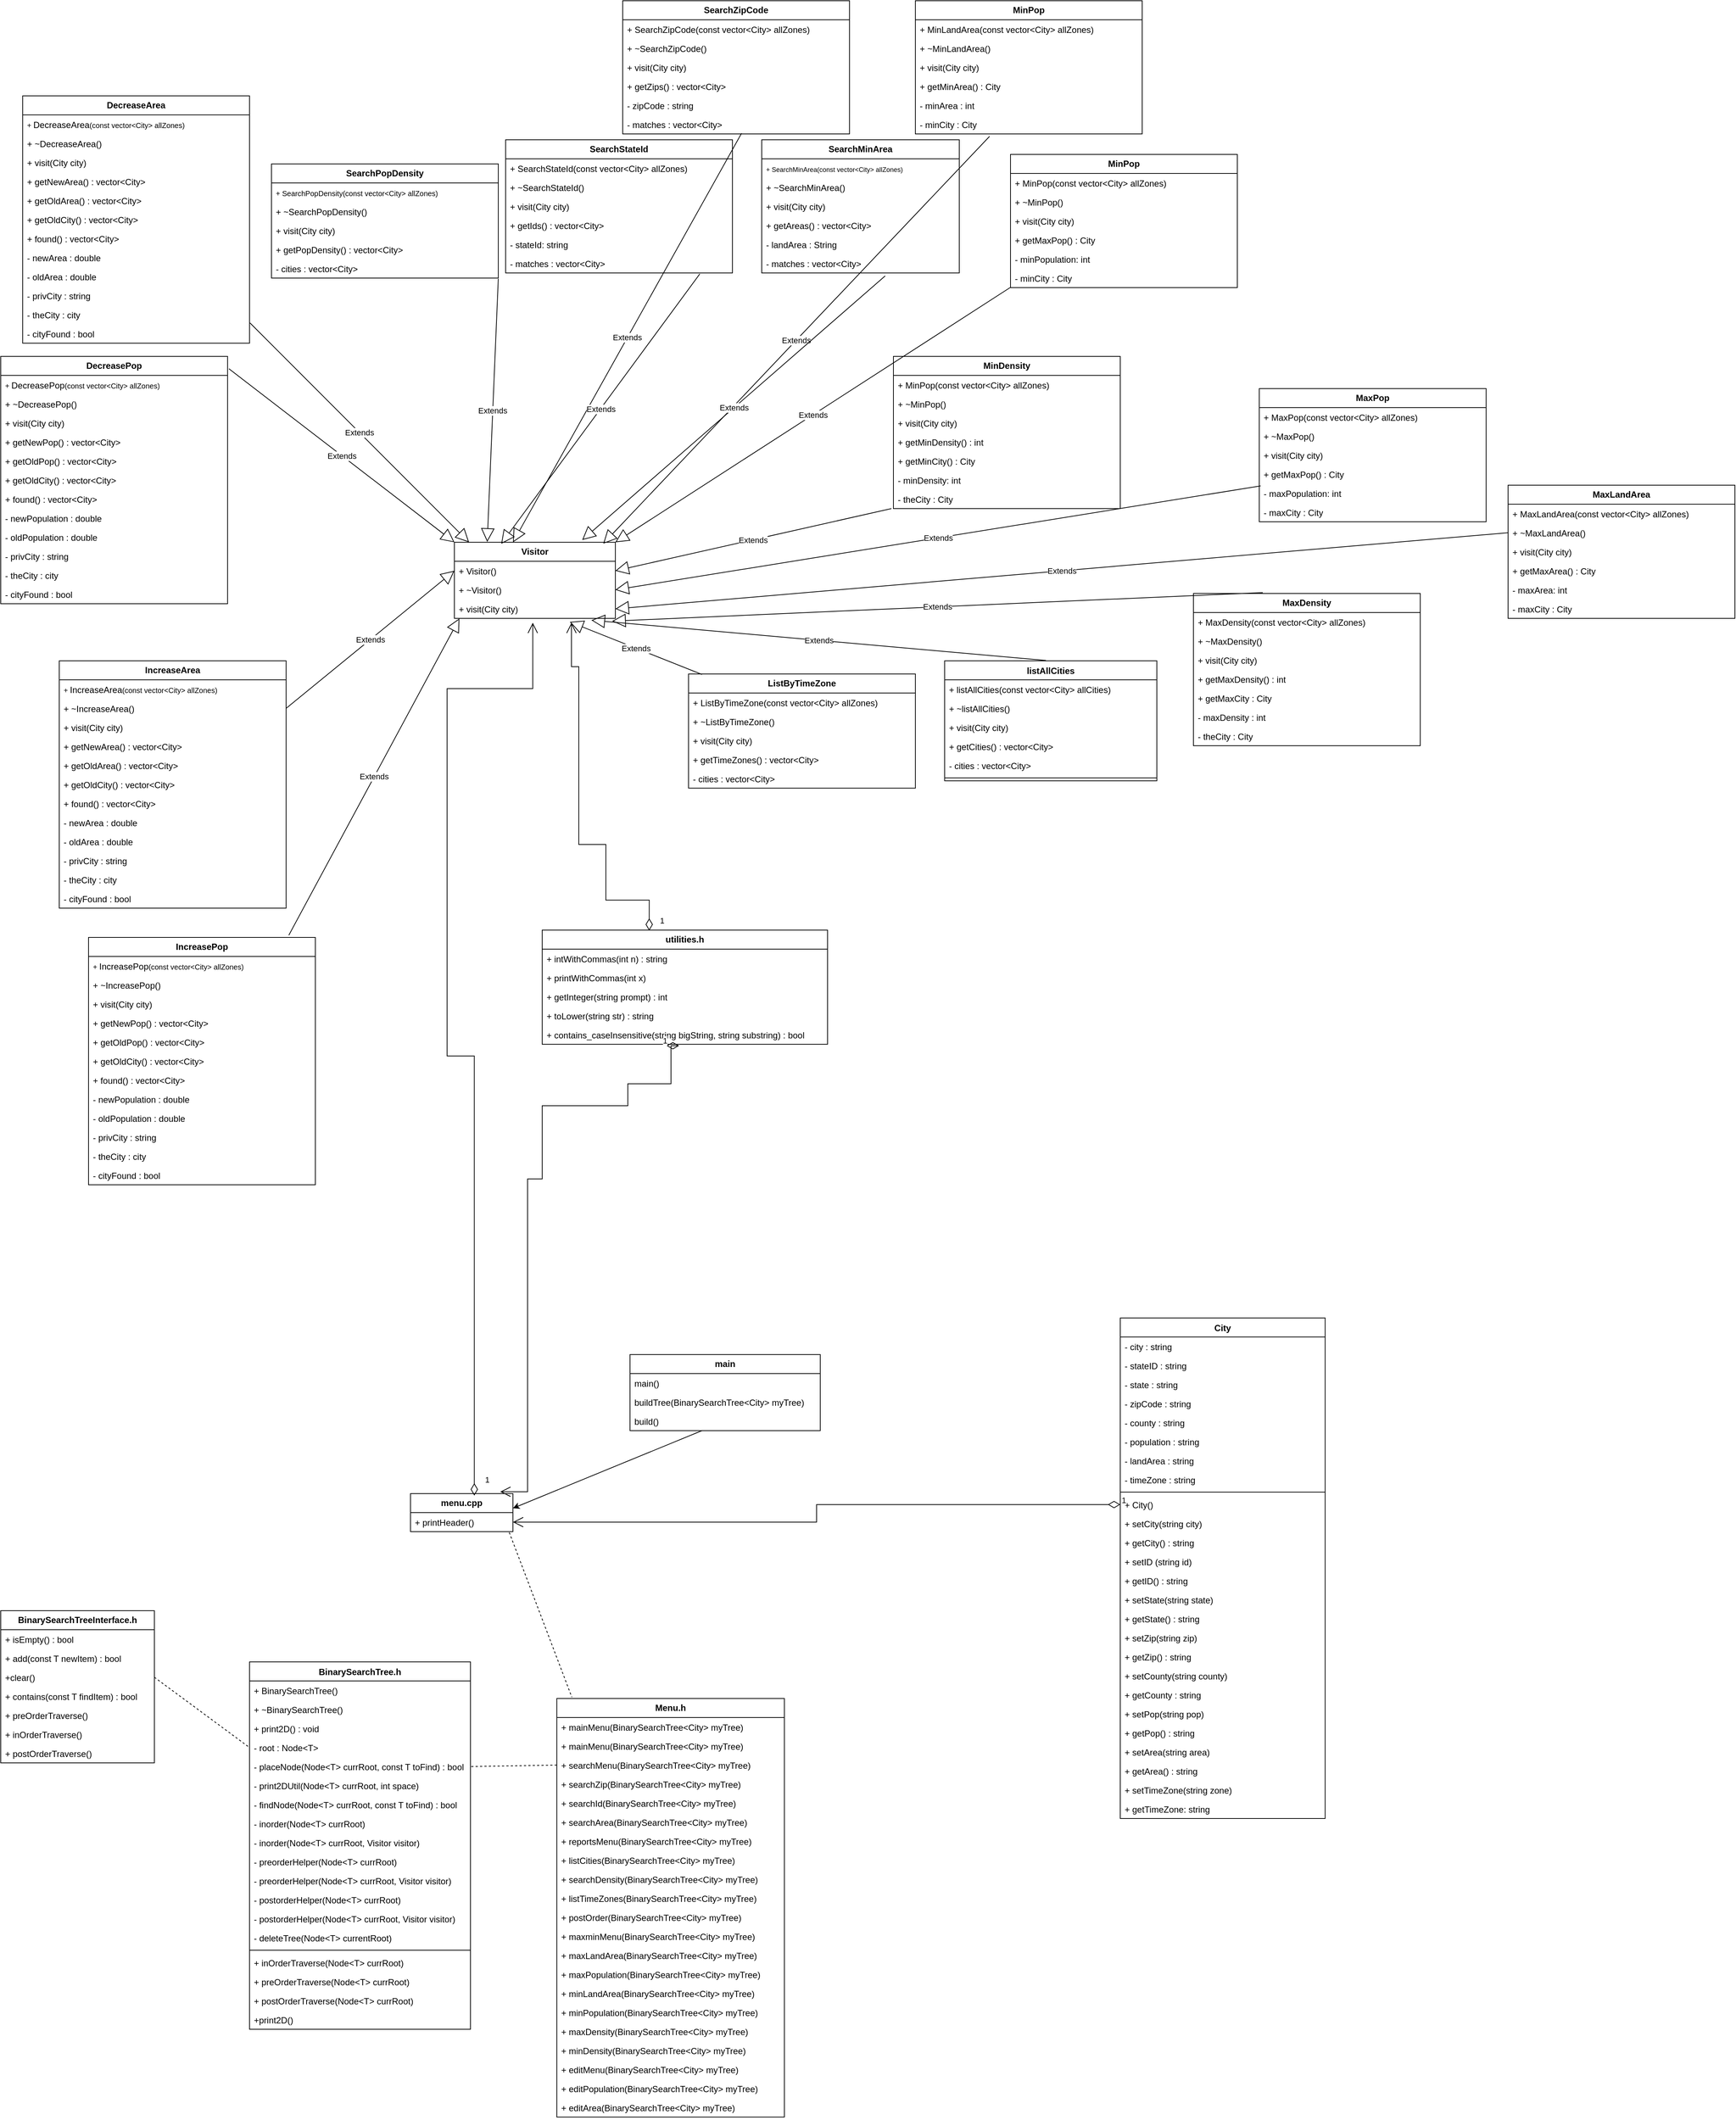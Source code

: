 <mxfile version="24.8.4">
  <diagram id="C5RBs43oDa-KdzZeNtuy" name="Page-1">
    <mxGraphModel dx="5736" dy="2952" grid="1" gridSize="10" guides="1" tooltips="1" connect="1" arrows="1" fold="1" page="1" pageScale="1" pageWidth="3300" pageHeight="4681" math="0" shadow="0">
      <root>
        <mxCell id="WIyWlLk6GJQsqaUBKTNV-0" />
        <mxCell id="WIyWlLk6GJQsqaUBKTNV-1" parent="WIyWlLk6GJQsqaUBKTNV-0" />
        <mxCell id="dkug5ZFoNyvDBo68FZNn-1" value="&lt;b&gt;BinarySearchTreeInterface.h&lt;/b&gt;" style="swimlane;fontStyle=0;childLayout=stackLayout;horizontal=1;startSize=26;fillColor=none;horizontalStack=0;resizeParent=1;resizeParentMax=0;resizeLast=0;collapsible=1;marginBottom=0;whiteSpace=wrap;html=1;" vertex="1" parent="WIyWlLk6GJQsqaUBKTNV-1">
          <mxGeometry x="510" y="2720" width="210" height="208" as="geometry" />
        </mxCell>
        <mxCell id="dkug5ZFoNyvDBo68FZNn-2" value="+ isEmpty() : bool" style="text;strokeColor=none;fillColor=none;align=left;verticalAlign=top;spacingLeft=4;spacingRight=4;overflow=hidden;rotatable=0;points=[[0,0.5],[1,0.5]];portConstraint=eastwest;whiteSpace=wrap;html=1;" vertex="1" parent="dkug5ZFoNyvDBo68FZNn-1">
          <mxGeometry y="26" width="210" height="26" as="geometry" />
        </mxCell>
        <mxCell id="dkug5ZFoNyvDBo68FZNn-3" value="+ add(const T newItem) : bool" style="text;strokeColor=none;fillColor=none;align=left;verticalAlign=top;spacingLeft=4;spacingRight=4;overflow=hidden;rotatable=0;points=[[0,0.5],[1,0.5]];portConstraint=eastwest;whiteSpace=wrap;html=1;" vertex="1" parent="dkug5ZFoNyvDBo68FZNn-1">
          <mxGeometry y="52" width="210" height="26" as="geometry" />
        </mxCell>
        <mxCell id="dkug5ZFoNyvDBo68FZNn-4" value="+clear()" style="text;strokeColor=none;fillColor=none;align=left;verticalAlign=top;spacingLeft=4;spacingRight=4;overflow=hidden;rotatable=0;points=[[0,0.5],[1,0.5]];portConstraint=eastwest;whiteSpace=wrap;html=1;" vertex="1" parent="dkug5ZFoNyvDBo68FZNn-1">
          <mxGeometry y="78" width="210" height="26" as="geometry" />
        </mxCell>
        <mxCell id="dkug5ZFoNyvDBo68FZNn-5" value="+ contains(const T findItem) : bool" style="text;strokeColor=none;fillColor=none;align=left;verticalAlign=top;spacingLeft=4;spacingRight=4;overflow=hidden;rotatable=0;points=[[0,0.5],[1,0.5]];portConstraint=eastwest;whiteSpace=wrap;html=1;" vertex="1" parent="dkug5ZFoNyvDBo68FZNn-1">
          <mxGeometry y="104" width="210" height="26" as="geometry" />
        </mxCell>
        <mxCell id="dkug5ZFoNyvDBo68FZNn-11" value="+ preOrderTraverse()&amp;nbsp;" style="text;strokeColor=none;fillColor=none;align=left;verticalAlign=top;spacingLeft=4;spacingRight=4;overflow=hidden;rotatable=0;points=[[0,0.5],[1,0.5]];portConstraint=eastwest;whiteSpace=wrap;html=1;" vertex="1" parent="dkug5ZFoNyvDBo68FZNn-1">
          <mxGeometry y="130" width="210" height="26" as="geometry" />
        </mxCell>
        <mxCell id="dkug5ZFoNyvDBo68FZNn-13" value="+ inOrderTraverse()&amp;nbsp;" style="text;strokeColor=none;fillColor=none;align=left;verticalAlign=top;spacingLeft=4;spacingRight=4;overflow=hidden;rotatable=0;points=[[0,0.5],[1,0.5]];portConstraint=eastwest;whiteSpace=wrap;html=1;" vertex="1" parent="dkug5ZFoNyvDBo68FZNn-1">
          <mxGeometry y="156" width="210" height="26" as="geometry" />
        </mxCell>
        <mxCell id="dkug5ZFoNyvDBo68FZNn-14" value="+ postOrderTraverse()&amp;nbsp;" style="text;strokeColor=none;fillColor=none;align=left;verticalAlign=top;spacingLeft=4;spacingRight=4;overflow=hidden;rotatable=0;points=[[0,0.5],[1,0.5]];portConstraint=eastwest;whiteSpace=wrap;html=1;" vertex="1" parent="dkug5ZFoNyvDBo68FZNn-1">
          <mxGeometry y="182" width="210" height="26" as="geometry" />
        </mxCell>
        <mxCell id="dkug5ZFoNyvDBo68FZNn-19" value="BinarySearchTree.h" style="swimlane;fontStyle=1;align=center;verticalAlign=top;childLayout=stackLayout;horizontal=1;startSize=26;horizontalStack=0;resizeParent=1;resizeParentMax=0;resizeLast=0;collapsible=1;marginBottom=0;whiteSpace=wrap;html=1;" vertex="1" parent="WIyWlLk6GJQsqaUBKTNV-1">
          <mxGeometry x="850" y="2790" width="302" height="502" as="geometry" />
        </mxCell>
        <mxCell id="dkug5ZFoNyvDBo68FZNn-20" value="+ BinarySearchTree()&lt;br&gt;&lt;div&gt;&lt;br&gt;&lt;/div&gt;&lt;div&gt;&lt;br&gt;&lt;/div&gt;" style="text;strokeColor=none;fillColor=none;align=left;verticalAlign=top;spacingLeft=4;spacingRight=4;overflow=hidden;rotatable=0;points=[[0,0.5],[1,0.5]];portConstraint=eastwest;whiteSpace=wrap;html=1;" vertex="1" parent="dkug5ZFoNyvDBo68FZNn-19">
          <mxGeometry y="26" width="302" height="26" as="geometry" />
        </mxCell>
        <mxCell id="dkug5ZFoNyvDBo68FZNn-25" value="+ ~BinarySearchTree()&lt;br&gt;&lt;div&gt;&lt;br&gt;&lt;/div&gt;&lt;div&gt;&lt;br&gt;&lt;/div&gt;" style="text;strokeColor=none;fillColor=none;align=left;verticalAlign=top;spacingLeft=4;spacingRight=4;overflow=hidden;rotatable=0;points=[[0,0.5],[1,0.5]];portConstraint=eastwest;whiteSpace=wrap;html=1;" vertex="1" parent="dkug5ZFoNyvDBo68FZNn-19">
          <mxGeometry y="52" width="302" height="26" as="geometry" />
        </mxCell>
        <mxCell id="dkug5ZFoNyvDBo68FZNn-28" value="+ print2D() : void" style="text;strokeColor=none;fillColor=none;align=left;verticalAlign=top;spacingLeft=4;spacingRight=4;overflow=hidden;rotatable=0;points=[[0,0.5],[1,0.5]];portConstraint=eastwest;whiteSpace=wrap;html=1;" vertex="1" parent="dkug5ZFoNyvDBo68FZNn-19">
          <mxGeometry y="78" width="302" height="26" as="geometry" />
        </mxCell>
        <mxCell id="dkug5ZFoNyvDBo68FZNn-26" value="- root : Node&amp;lt;T&amp;gt;" style="text;strokeColor=none;fillColor=none;align=left;verticalAlign=top;spacingLeft=4;spacingRight=4;overflow=hidden;rotatable=0;points=[[0,0.5],[1,0.5]];portConstraint=eastwest;whiteSpace=wrap;html=1;" vertex="1" parent="dkug5ZFoNyvDBo68FZNn-19">
          <mxGeometry y="104" width="302" height="26" as="geometry" />
        </mxCell>
        <mxCell id="dkug5ZFoNyvDBo68FZNn-29" value="- placeNode(Node&amp;lt;T&amp;gt; currRoot, const T toFind) : bool" style="text;strokeColor=none;fillColor=none;align=left;verticalAlign=top;spacingLeft=4;spacingRight=4;overflow=hidden;rotatable=0;points=[[0,0.5],[1,0.5]];portConstraint=eastwest;whiteSpace=wrap;html=1;" vertex="1" parent="dkug5ZFoNyvDBo68FZNn-19">
          <mxGeometry y="130" width="302" height="26" as="geometry" />
        </mxCell>
        <mxCell id="dkug5ZFoNyvDBo68FZNn-27" value="- print2DUtil(Node&amp;lt;T&amp;gt; currRoot, int space)&amp;nbsp;" style="text;strokeColor=none;fillColor=none;align=left;verticalAlign=top;spacingLeft=4;spacingRight=4;overflow=hidden;rotatable=0;points=[[0,0.5],[1,0.5]];portConstraint=eastwest;whiteSpace=wrap;html=1;" vertex="1" parent="dkug5ZFoNyvDBo68FZNn-19">
          <mxGeometry y="156" width="302" height="26" as="geometry" />
        </mxCell>
        <mxCell id="dkug5ZFoNyvDBo68FZNn-24" value="- findNode(Node&amp;lt;T&amp;gt; currRoot, const T toFind) : bool&amp;nbsp;" style="text;strokeColor=none;fillColor=none;align=left;verticalAlign=top;spacingLeft=4;spacingRight=4;overflow=hidden;rotatable=0;points=[[0,0.5],[1,0.5]];portConstraint=eastwest;whiteSpace=wrap;html=1;" vertex="1" parent="dkug5ZFoNyvDBo68FZNn-19">
          <mxGeometry y="182" width="302" height="26" as="geometry" />
        </mxCell>
        <mxCell id="dkug5ZFoNyvDBo68FZNn-30" value="- inorder(Node&amp;lt;T&amp;gt; currRoot)" style="text;strokeColor=none;fillColor=none;align=left;verticalAlign=top;spacingLeft=4;spacingRight=4;overflow=hidden;rotatable=0;points=[[0,0.5],[1,0.5]];portConstraint=eastwest;whiteSpace=wrap;html=1;" vertex="1" parent="dkug5ZFoNyvDBo68FZNn-19">
          <mxGeometry y="208" width="302" height="26" as="geometry" />
        </mxCell>
        <mxCell id="dkug5ZFoNyvDBo68FZNn-36" value="- inorder(Node&amp;lt;T&amp;gt; currRoot, Visitor visitor)" style="text;strokeColor=none;fillColor=none;align=left;verticalAlign=top;spacingLeft=4;spacingRight=4;overflow=hidden;rotatable=0;points=[[0,0.5],[1,0.5]];portConstraint=eastwest;whiteSpace=wrap;html=1;" vertex="1" parent="dkug5ZFoNyvDBo68FZNn-19">
          <mxGeometry y="234" width="302" height="26" as="geometry" />
        </mxCell>
        <mxCell id="dkug5ZFoNyvDBo68FZNn-32" value="- preorderHelper(Node&amp;lt;T&amp;gt; currRoot)" style="text;strokeColor=none;fillColor=none;align=left;verticalAlign=top;spacingLeft=4;spacingRight=4;overflow=hidden;rotatable=0;points=[[0,0.5],[1,0.5]];portConstraint=eastwest;whiteSpace=wrap;html=1;" vertex="1" parent="dkug5ZFoNyvDBo68FZNn-19">
          <mxGeometry y="260" width="302" height="26" as="geometry" />
        </mxCell>
        <mxCell id="dkug5ZFoNyvDBo68FZNn-37" value="- preorderHelper(Node&amp;lt;T&amp;gt; currRoot, Visitor visitor)" style="text;strokeColor=none;fillColor=none;align=left;verticalAlign=top;spacingLeft=4;spacingRight=4;overflow=hidden;rotatable=0;points=[[0,0.5],[1,0.5]];portConstraint=eastwest;whiteSpace=wrap;html=1;" vertex="1" parent="dkug5ZFoNyvDBo68FZNn-19">
          <mxGeometry y="286" width="302" height="26" as="geometry" />
        </mxCell>
        <mxCell id="dkug5ZFoNyvDBo68FZNn-31" value="- postorderHelper(Node&amp;lt;T&amp;gt; currRoot)" style="text;strokeColor=none;fillColor=none;align=left;verticalAlign=top;spacingLeft=4;spacingRight=4;overflow=hidden;rotatable=0;points=[[0,0.5],[1,0.5]];portConstraint=eastwest;whiteSpace=wrap;html=1;" vertex="1" parent="dkug5ZFoNyvDBo68FZNn-19">
          <mxGeometry y="312" width="302" height="26" as="geometry" />
        </mxCell>
        <mxCell id="dkug5ZFoNyvDBo68FZNn-38" value="- postorderHelper(Node&amp;lt;T&amp;gt; currRoot, Visitor visitor)" style="text;strokeColor=none;fillColor=none;align=left;verticalAlign=top;spacingLeft=4;spacingRight=4;overflow=hidden;rotatable=0;points=[[0,0.5],[1,0.5]];portConstraint=eastwest;whiteSpace=wrap;html=1;" vertex="1" parent="dkug5ZFoNyvDBo68FZNn-19">
          <mxGeometry y="338" width="302" height="26" as="geometry" />
        </mxCell>
        <mxCell id="dkug5ZFoNyvDBo68FZNn-33" value="- deleteTree(Node&amp;lt;T&amp;gt; currentRoot)" style="text;strokeColor=none;fillColor=none;align=left;verticalAlign=top;spacingLeft=4;spacingRight=4;overflow=hidden;rotatable=0;points=[[0,0.5],[1,0.5]];portConstraint=eastwest;whiteSpace=wrap;html=1;" vertex="1" parent="dkug5ZFoNyvDBo68FZNn-19">
          <mxGeometry y="364" width="302" height="26" as="geometry" />
        </mxCell>
        <mxCell id="dkug5ZFoNyvDBo68FZNn-21" value="" style="line;strokeWidth=1;fillColor=none;align=left;verticalAlign=middle;spacingTop=-1;spacingLeft=3;spacingRight=3;rotatable=0;labelPosition=right;points=[];portConstraint=eastwest;strokeColor=inherit;" vertex="1" parent="dkug5ZFoNyvDBo68FZNn-19">
          <mxGeometry y="390" width="302" height="8" as="geometry" />
        </mxCell>
        <mxCell id="dkug5ZFoNyvDBo68FZNn-22" value="+ inOrderTraverse(Node&amp;lt;T&amp;gt; currRoot)&amp;nbsp;&amp;nbsp;" style="text;strokeColor=none;fillColor=none;align=left;verticalAlign=top;spacingLeft=4;spacingRight=4;overflow=hidden;rotatable=0;points=[[0,0.5],[1,0.5]];portConstraint=eastwest;whiteSpace=wrap;html=1;" vertex="1" parent="dkug5ZFoNyvDBo68FZNn-19">
          <mxGeometry y="398" width="302" height="26" as="geometry" />
        </mxCell>
        <mxCell id="dkug5ZFoNyvDBo68FZNn-39" value="+ preOrderTraverse(Node&amp;lt;T&amp;gt; currRoot)&amp;nbsp;&amp;nbsp;" style="text;strokeColor=none;fillColor=none;align=left;verticalAlign=top;spacingLeft=4;spacingRight=4;overflow=hidden;rotatable=0;points=[[0,0.5],[1,0.5]];portConstraint=eastwest;whiteSpace=wrap;html=1;" vertex="1" parent="dkug5ZFoNyvDBo68FZNn-19">
          <mxGeometry y="424" width="302" height="26" as="geometry" />
        </mxCell>
        <mxCell id="dkug5ZFoNyvDBo68FZNn-40" value="+ postOrderTraverse(Node&amp;lt;T&amp;gt; currRoot)&amp;nbsp;&amp;nbsp;" style="text;strokeColor=none;fillColor=none;align=left;verticalAlign=top;spacingLeft=4;spacingRight=4;overflow=hidden;rotatable=0;points=[[0,0.5],[1,0.5]];portConstraint=eastwest;whiteSpace=wrap;html=1;" vertex="1" parent="dkug5ZFoNyvDBo68FZNn-19">
          <mxGeometry y="450" width="302" height="26" as="geometry" />
        </mxCell>
        <mxCell id="dkug5ZFoNyvDBo68FZNn-41" value="+print2D()" style="text;strokeColor=none;fillColor=none;align=left;verticalAlign=top;spacingLeft=4;spacingRight=4;overflow=hidden;rotatable=0;points=[[0,0.5],[1,0.5]];portConstraint=eastwest;whiteSpace=wrap;html=1;" vertex="1" parent="dkug5ZFoNyvDBo68FZNn-19">
          <mxGeometry y="476" width="302" height="26" as="geometry" />
        </mxCell>
        <mxCell id="dkug5ZFoNyvDBo68FZNn-23" value="" style="endArrow=none;dashed=1;html=1;rounded=0;exitX=1;exitY=0.5;exitDx=0;exitDy=0;entryX=0;entryY=0.5;entryDx=0;entryDy=0;" edge="1" parent="WIyWlLk6GJQsqaUBKTNV-1" source="dkug5ZFoNyvDBo68FZNn-4" target="dkug5ZFoNyvDBo68FZNn-26">
          <mxGeometry width="50" height="50" relative="1" as="geometry">
            <mxPoint x="990" y="2770" as="sourcePoint" />
            <mxPoint x="1040" y="2720" as="targetPoint" />
          </mxGeometry>
        </mxCell>
        <mxCell id="dkug5ZFoNyvDBo68FZNn-42" value="&lt;b&gt;Menu.h&lt;/b&gt;" style="swimlane;fontStyle=0;childLayout=stackLayout;horizontal=1;startSize=26;fillColor=none;horizontalStack=0;resizeParent=1;resizeParentMax=0;resizeLast=0;collapsible=1;marginBottom=0;whiteSpace=wrap;html=1;" vertex="1" parent="WIyWlLk6GJQsqaUBKTNV-1">
          <mxGeometry x="1270" y="2840" width="311" height="572" as="geometry" />
        </mxCell>
        <mxCell id="dkug5ZFoNyvDBo68FZNn-43" value="+ mainMenu(BinarySearchTree&amp;lt;City&amp;gt; myTree)" style="text;strokeColor=none;fillColor=none;align=left;verticalAlign=top;spacingLeft=4;spacingRight=4;overflow=hidden;rotatable=0;points=[[0,0.5],[1,0.5]];portConstraint=eastwest;whiteSpace=wrap;html=1;" vertex="1" parent="dkug5ZFoNyvDBo68FZNn-42">
          <mxGeometry y="26" width="311" height="26" as="geometry" />
        </mxCell>
        <mxCell id="dkug5ZFoNyvDBo68FZNn-46" value="+ mainMenu(BinarySearchTree&amp;lt;City&amp;gt; myTree)" style="text;strokeColor=none;fillColor=none;align=left;verticalAlign=top;spacingLeft=4;spacingRight=4;overflow=hidden;rotatable=0;points=[[0,0.5],[1,0.5]];portConstraint=eastwest;whiteSpace=wrap;html=1;" vertex="1" parent="dkug5ZFoNyvDBo68FZNn-42">
          <mxGeometry y="52" width="311" height="26" as="geometry" />
        </mxCell>
        <mxCell id="dkug5ZFoNyvDBo68FZNn-47" value="+ searchMenu(BinarySearchTree&amp;lt;City&amp;gt; myTree)" style="text;strokeColor=none;fillColor=none;align=left;verticalAlign=top;spacingLeft=4;spacingRight=4;overflow=hidden;rotatable=0;points=[[0,0.5],[1,0.5]];portConstraint=eastwest;whiteSpace=wrap;html=1;" vertex="1" parent="dkug5ZFoNyvDBo68FZNn-42">
          <mxGeometry y="78" width="311" height="26" as="geometry" />
        </mxCell>
        <mxCell id="dkug5ZFoNyvDBo68FZNn-48" value="+ searchZip(BinarySearchTree&amp;lt;City&amp;gt; myTree)" style="text;strokeColor=none;fillColor=none;align=left;verticalAlign=top;spacingLeft=4;spacingRight=4;overflow=hidden;rotatable=0;points=[[0,0.5],[1,0.5]];portConstraint=eastwest;whiteSpace=wrap;html=1;" vertex="1" parent="dkug5ZFoNyvDBo68FZNn-42">
          <mxGeometry y="104" width="311" height="26" as="geometry" />
        </mxCell>
        <mxCell id="dkug5ZFoNyvDBo68FZNn-49" value="+ searchId(BinarySearchTree&amp;lt;City&amp;gt; myTree)" style="text;strokeColor=none;fillColor=none;align=left;verticalAlign=top;spacingLeft=4;spacingRight=4;overflow=hidden;rotatable=0;points=[[0,0.5],[1,0.5]];portConstraint=eastwest;whiteSpace=wrap;html=1;" vertex="1" parent="dkug5ZFoNyvDBo68FZNn-42">
          <mxGeometry y="130" width="311" height="26" as="geometry" />
        </mxCell>
        <mxCell id="dkug5ZFoNyvDBo68FZNn-56" value="+ searchArea(BinarySearchTree&amp;lt;City&amp;gt; myTree)" style="text;strokeColor=none;fillColor=none;align=left;verticalAlign=top;spacingLeft=4;spacingRight=4;overflow=hidden;rotatable=0;points=[[0,0.5],[1,0.5]];portConstraint=eastwest;whiteSpace=wrap;html=1;" vertex="1" parent="dkug5ZFoNyvDBo68FZNn-42">
          <mxGeometry y="156" width="311" height="26" as="geometry" />
        </mxCell>
        <mxCell id="dkug5ZFoNyvDBo68FZNn-57" value="+ reportsMenu(BinarySearchTree&amp;lt;City&amp;gt; myTree)" style="text;strokeColor=none;fillColor=none;align=left;verticalAlign=top;spacingLeft=4;spacingRight=4;overflow=hidden;rotatable=0;points=[[0,0.5],[1,0.5]];portConstraint=eastwest;whiteSpace=wrap;html=1;" vertex="1" parent="dkug5ZFoNyvDBo68FZNn-42">
          <mxGeometry y="182" width="311" height="26" as="geometry" />
        </mxCell>
        <mxCell id="dkug5ZFoNyvDBo68FZNn-58" value="+ listCities(BinarySearchTree&amp;lt;City&amp;gt; myTree)" style="text;strokeColor=none;fillColor=none;align=left;verticalAlign=top;spacingLeft=4;spacingRight=4;overflow=hidden;rotatable=0;points=[[0,0.5],[1,0.5]];portConstraint=eastwest;whiteSpace=wrap;html=1;" vertex="1" parent="dkug5ZFoNyvDBo68FZNn-42">
          <mxGeometry y="208" width="311" height="26" as="geometry" />
        </mxCell>
        <mxCell id="dkug5ZFoNyvDBo68FZNn-59" value="+ searchDensity(BinarySearchTree&amp;lt;City&amp;gt; myTree)" style="text;strokeColor=none;fillColor=none;align=left;verticalAlign=top;spacingLeft=4;spacingRight=4;overflow=hidden;rotatable=0;points=[[0,0.5],[1,0.5]];portConstraint=eastwest;whiteSpace=wrap;html=1;" vertex="1" parent="dkug5ZFoNyvDBo68FZNn-42">
          <mxGeometry y="234" width="311" height="26" as="geometry" />
        </mxCell>
        <mxCell id="dkug5ZFoNyvDBo68FZNn-60" value="+ listTimeZones(BinarySearchTree&amp;lt;City&amp;gt; myTree)" style="text;strokeColor=none;fillColor=none;align=left;verticalAlign=top;spacingLeft=4;spacingRight=4;overflow=hidden;rotatable=0;points=[[0,0.5],[1,0.5]];portConstraint=eastwest;whiteSpace=wrap;html=1;" vertex="1" parent="dkug5ZFoNyvDBo68FZNn-42">
          <mxGeometry y="260" width="311" height="26" as="geometry" />
        </mxCell>
        <mxCell id="dkug5ZFoNyvDBo68FZNn-61" value="+ postOrder(BinarySearchTree&amp;lt;City&amp;gt; myTree)" style="text;strokeColor=none;fillColor=none;align=left;verticalAlign=top;spacingLeft=4;spacingRight=4;overflow=hidden;rotatable=0;points=[[0,0.5],[1,0.5]];portConstraint=eastwest;whiteSpace=wrap;html=1;" vertex="1" parent="dkug5ZFoNyvDBo68FZNn-42">
          <mxGeometry y="286" width="311" height="26" as="geometry" />
        </mxCell>
        <mxCell id="dkug5ZFoNyvDBo68FZNn-63" value="+ maxminMenu(BinarySearchTree&amp;lt;City&amp;gt; myTree)" style="text;strokeColor=none;fillColor=none;align=left;verticalAlign=top;spacingLeft=4;spacingRight=4;overflow=hidden;rotatable=0;points=[[0,0.5],[1,0.5]];portConstraint=eastwest;whiteSpace=wrap;html=1;" vertex="1" parent="dkug5ZFoNyvDBo68FZNn-42">
          <mxGeometry y="312" width="311" height="26" as="geometry" />
        </mxCell>
        <mxCell id="dkug5ZFoNyvDBo68FZNn-62" value="+ maxLandArea(BinarySearchTree&amp;lt;City&amp;gt; myTree)" style="text;strokeColor=none;fillColor=none;align=left;verticalAlign=top;spacingLeft=4;spacingRight=4;overflow=hidden;rotatable=0;points=[[0,0.5],[1,0.5]];portConstraint=eastwest;whiteSpace=wrap;html=1;" vertex="1" parent="dkug5ZFoNyvDBo68FZNn-42">
          <mxGeometry y="338" width="311" height="26" as="geometry" />
        </mxCell>
        <mxCell id="dkug5ZFoNyvDBo68FZNn-64" value="+ maxPopulation(BinarySearchTree&amp;lt;City&amp;gt; myTree)" style="text;strokeColor=none;fillColor=none;align=left;verticalAlign=top;spacingLeft=4;spacingRight=4;overflow=hidden;rotatable=0;points=[[0,0.5],[1,0.5]];portConstraint=eastwest;whiteSpace=wrap;html=1;" vertex="1" parent="dkug5ZFoNyvDBo68FZNn-42">
          <mxGeometry y="364" width="311" height="26" as="geometry" />
        </mxCell>
        <mxCell id="dkug5ZFoNyvDBo68FZNn-65" value="+ minLandArea(BinarySearchTree&amp;lt;City&amp;gt; myTree)" style="text;strokeColor=none;fillColor=none;align=left;verticalAlign=top;spacingLeft=4;spacingRight=4;overflow=hidden;rotatable=0;points=[[0,0.5],[1,0.5]];portConstraint=eastwest;whiteSpace=wrap;html=1;" vertex="1" parent="dkug5ZFoNyvDBo68FZNn-42">
          <mxGeometry y="390" width="311" height="26" as="geometry" />
        </mxCell>
        <mxCell id="dkug5ZFoNyvDBo68FZNn-66" value="+ minPopulation(BinarySearchTree&amp;lt;City&amp;gt; myTree)" style="text;strokeColor=none;fillColor=none;align=left;verticalAlign=top;spacingLeft=4;spacingRight=4;overflow=hidden;rotatable=0;points=[[0,0.5],[1,0.5]];portConstraint=eastwest;whiteSpace=wrap;html=1;" vertex="1" parent="dkug5ZFoNyvDBo68FZNn-42">
          <mxGeometry y="416" width="311" height="26" as="geometry" />
        </mxCell>
        <mxCell id="dkug5ZFoNyvDBo68FZNn-67" value="+ maxDensity(BinarySearchTree&amp;lt;City&amp;gt; myTree)" style="text;strokeColor=none;fillColor=none;align=left;verticalAlign=top;spacingLeft=4;spacingRight=4;overflow=hidden;rotatable=0;points=[[0,0.5],[1,0.5]];portConstraint=eastwest;whiteSpace=wrap;html=1;" vertex="1" parent="dkug5ZFoNyvDBo68FZNn-42">
          <mxGeometry y="442" width="311" height="26" as="geometry" />
        </mxCell>
        <mxCell id="dkug5ZFoNyvDBo68FZNn-68" value="+ minDensity(BinarySearchTree&amp;lt;City&amp;gt; myTree)" style="text;strokeColor=none;fillColor=none;align=left;verticalAlign=top;spacingLeft=4;spacingRight=4;overflow=hidden;rotatable=0;points=[[0,0.5],[1,0.5]];portConstraint=eastwest;whiteSpace=wrap;html=1;" vertex="1" parent="dkug5ZFoNyvDBo68FZNn-42">
          <mxGeometry y="468" width="311" height="26" as="geometry" />
        </mxCell>
        <mxCell id="dkug5ZFoNyvDBo68FZNn-69" value="+ editMenu(BinarySearchTree&amp;lt;City&amp;gt; myTree)" style="text;strokeColor=none;fillColor=none;align=left;verticalAlign=top;spacingLeft=4;spacingRight=4;overflow=hidden;rotatable=0;points=[[0,0.5],[1,0.5]];portConstraint=eastwest;whiteSpace=wrap;html=1;" vertex="1" parent="dkug5ZFoNyvDBo68FZNn-42">
          <mxGeometry y="494" width="311" height="26" as="geometry" />
        </mxCell>
        <mxCell id="dkug5ZFoNyvDBo68FZNn-70" value="+ editPopulation(BinarySearchTree&amp;lt;City&amp;gt; myTree)" style="text;strokeColor=none;fillColor=none;align=left;verticalAlign=top;spacingLeft=4;spacingRight=4;overflow=hidden;rotatable=0;points=[[0,0.5],[1,0.5]];portConstraint=eastwest;whiteSpace=wrap;html=1;" vertex="1" parent="dkug5ZFoNyvDBo68FZNn-42">
          <mxGeometry y="520" width="311" height="26" as="geometry" />
        </mxCell>
        <mxCell id="dkug5ZFoNyvDBo68FZNn-71" value="+ editArea(BinarySearchTree&amp;lt;City&amp;gt; myTree)" style="text;strokeColor=none;fillColor=none;align=left;verticalAlign=top;spacingLeft=4;spacingRight=4;overflow=hidden;rotatable=0;points=[[0,0.5],[1,0.5]];portConstraint=eastwest;whiteSpace=wrap;html=1;" vertex="1" parent="dkug5ZFoNyvDBo68FZNn-42">
          <mxGeometry y="546" width="311" height="26" as="geometry" />
        </mxCell>
        <mxCell id="dkug5ZFoNyvDBo68FZNn-74" value="" style="endArrow=none;dashed=1;html=1;rounded=0;entryX=1;entryY=0.5;entryDx=0;entryDy=0;exitX=0;exitY=0.5;exitDx=0;exitDy=0;" edge="1" parent="WIyWlLk6GJQsqaUBKTNV-1" source="dkug5ZFoNyvDBo68FZNn-47" target="dkug5ZFoNyvDBo68FZNn-29">
          <mxGeometry width="50" height="50" relative="1" as="geometry">
            <mxPoint x="1080" y="3280" as="sourcePoint" />
            <mxPoint x="1130" y="3230" as="targetPoint" />
          </mxGeometry>
        </mxCell>
        <mxCell id="dkug5ZFoNyvDBo68FZNn-97" value="&lt;b&gt;menu.cpp&lt;/b&gt;" style="swimlane;fontStyle=0;childLayout=stackLayout;horizontal=1;startSize=26;fillColor=none;horizontalStack=0;resizeParent=1;resizeParentMax=0;resizeLast=0;collapsible=1;marginBottom=0;whiteSpace=wrap;html=1;" vertex="1" parent="WIyWlLk6GJQsqaUBKTNV-1">
          <mxGeometry x="1070" y="2560" width="140" height="52" as="geometry" />
        </mxCell>
        <mxCell id="dkug5ZFoNyvDBo68FZNn-98" value="+ printHeader()" style="text;strokeColor=none;fillColor=none;align=left;verticalAlign=top;spacingLeft=4;spacingRight=4;overflow=hidden;rotatable=0;points=[[0,0.5],[1,0.5]];portConstraint=eastwest;whiteSpace=wrap;html=1;" vertex="1" parent="dkug5ZFoNyvDBo68FZNn-97">
          <mxGeometry y="26" width="140" height="26" as="geometry" />
        </mxCell>
        <mxCell id="dkug5ZFoNyvDBo68FZNn-101" value="" style="endArrow=none;dashed=1;html=1;rounded=0;entryX=0.066;entryY=-0.003;entryDx=0;entryDy=0;exitX=0.964;exitY=1.038;exitDx=0;exitDy=0;exitPerimeter=0;entryPerimeter=0;" edge="1" parent="WIyWlLk6GJQsqaUBKTNV-1" source="dkug5ZFoNyvDBo68FZNn-98" target="dkug5ZFoNyvDBo68FZNn-42">
          <mxGeometry width="50" height="50" relative="1" as="geometry">
            <mxPoint x="1180" y="3200" as="sourcePoint" />
            <mxPoint x="1230" y="3150" as="targetPoint" />
          </mxGeometry>
        </mxCell>
        <mxCell id="dkug5ZFoNyvDBo68FZNn-102" value="&lt;b&gt;Visitor&lt;/b&gt;" style="swimlane;fontStyle=0;childLayout=stackLayout;horizontal=1;startSize=26;fillColor=none;horizontalStack=0;resizeParent=1;resizeParentMax=0;resizeLast=0;collapsible=1;marginBottom=0;whiteSpace=wrap;html=1;" vertex="1" parent="WIyWlLk6GJQsqaUBKTNV-1">
          <mxGeometry x="1130" y="1260" width="220" height="104" as="geometry" />
        </mxCell>
        <mxCell id="dkug5ZFoNyvDBo68FZNn-103" value="+ Visitor()" style="text;strokeColor=none;fillColor=none;align=left;verticalAlign=top;spacingLeft=4;spacingRight=4;overflow=hidden;rotatable=0;points=[[0,0.5],[1,0.5]];portConstraint=eastwest;whiteSpace=wrap;html=1;" vertex="1" parent="dkug5ZFoNyvDBo68FZNn-102">
          <mxGeometry y="26" width="220" height="26" as="geometry" />
        </mxCell>
        <mxCell id="dkug5ZFoNyvDBo68FZNn-104" value="+ ~Visitor()" style="text;strokeColor=none;fillColor=none;align=left;verticalAlign=top;spacingLeft=4;spacingRight=4;overflow=hidden;rotatable=0;points=[[0,0.5],[1,0.5]];portConstraint=eastwest;whiteSpace=wrap;html=1;" vertex="1" parent="dkug5ZFoNyvDBo68FZNn-102">
          <mxGeometry y="52" width="220" height="26" as="geometry" />
        </mxCell>
        <mxCell id="dkug5ZFoNyvDBo68FZNn-105" value="+ visit(City city)" style="text;strokeColor=none;fillColor=none;align=left;verticalAlign=top;spacingLeft=4;spacingRight=4;overflow=hidden;rotatable=0;points=[[0,0.5],[1,0.5]];portConstraint=eastwest;whiteSpace=wrap;html=1;" vertex="1" parent="dkug5ZFoNyvDBo68FZNn-102">
          <mxGeometry y="78" width="220" height="26" as="geometry" />
        </mxCell>
        <mxCell id="dkug5ZFoNyvDBo68FZNn-106" value="listAllCities" style="swimlane;fontStyle=1;align=center;verticalAlign=top;childLayout=stackLayout;horizontal=1;startSize=26;horizontalStack=0;resizeParent=1;resizeParentMax=0;resizeLast=0;collapsible=1;marginBottom=0;whiteSpace=wrap;html=1;" vertex="1" parent="WIyWlLk6GJQsqaUBKTNV-1">
          <mxGeometry x="1800" y="1422" width="290" height="164" as="geometry" />
        </mxCell>
        <mxCell id="dkug5ZFoNyvDBo68FZNn-114" value="+ listAllCities(const vector&amp;lt;City&amp;gt; allCities)" style="text;strokeColor=none;fillColor=none;align=left;verticalAlign=top;spacingLeft=4;spacingRight=4;overflow=hidden;rotatable=0;points=[[0,0.5],[1,0.5]];portConstraint=eastwest;whiteSpace=wrap;html=1;" vertex="1" parent="dkug5ZFoNyvDBo68FZNn-106">
          <mxGeometry y="26" width="290" height="26" as="geometry" />
        </mxCell>
        <mxCell id="dkug5ZFoNyvDBo68FZNn-111" value="+ ~listAllCities()" style="text;strokeColor=none;fillColor=none;align=left;verticalAlign=top;spacingLeft=4;spacingRight=4;overflow=hidden;rotatable=0;points=[[0,0.5],[1,0.5]];portConstraint=eastwest;whiteSpace=wrap;html=1;" vertex="1" parent="dkug5ZFoNyvDBo68FZNn-106">
          <mxGeometry y="52" width="290" height="26" as="geometry" />
        </mxCell>
        <mxCell id="dkug5ZFoNyvDBo68FZNn-110" value="+ visit(City city)" style="text;strokeColor=none;fillColor=none;align=left;verticalAlign=top;spacingLeft=4;spacingRight=4;overflow=hidden;rotatable=0;points=[[0,0.5],[1,0.5]];portConstraint=eastwest;whiteSpace=wrap;html=1;" vertex="1" parent="dkug5ZFoNyvDBo68FZNn-106">
          <mxGeometry y="78" width="290" height="26" as="geometry" />
        </mxCell>
        <mxCell id="dkug5ZFoNyvDBo68FZNn-113" value="+ getCities() : vector&amp;lt;City&amp;gt;" style="text;strokeColor=none;fillColor=none;align=left;verticalAlign=top;spacingLeft=4;spacingRight=4;overflow=hidden;rotatable=0;points=[[0,0.5],[1,0.5]];portConstraint=eastwest;whiteSpace=wrap;html=1;" vertex="1" parent="dkug5ZFoNyvDBo68FZNn-106">
          <mxGeometry y="104" width="290" height="26" as="geometry" />
        </mxCell>
        <mxCell id="dkug5ZFoNyvDBo68FZNn-107" value="- cities : vector&amp;lt;City&amp;gt;" style="text;strokeColor=none;fillColor=none;align=left;verticalAlign=top;spacingLeft=4;spacingRight=4;overflow=hidden;rotatable=0;points=[[0,0.5],[1,0.5]];portConstraint=eastwest;whiteSpace=wrap;html=1;" vertex="1" parent="dkug5ZFoNyvDBo68FZNn-106">
          <mxGeometry y="130" width="290" height="26" as="geometry" />
        </mxCell>
        <mxCell id="dkug5ZFoNyvDBo68FZNn-108" value="" style="line;strokeWidth=1;fillColor=none;align=left;verticalAlign=middle;spacingTop=-1;spacingLeft=3;spacingRight=3;rotatable=0;labelPosition=right;points=[];portConstraint=eastwest;strokeColor=inherit;" vertex="1" parent="dkug5ZFoNyvDBo68FZNn-106">
          <mxGeometry y="156" width="290" height="8" as="geometry" />
        </mxCell>
        <mxCell id="dkug5ZFoNyvDBo68FZNn-115" value="&lt;b&gt;main&lt;/b&gt;" style="swimlane;fontStyle=0;childLayout=stackLayout;horizontal=1;startSize=26;fillColor=none;horizontalStack=0;resizeParent=1;resizeParentMax=0;resizeLast=0;collapsible=1;marginBottom=0;whiteSpace=wrap;html=1;" vertex="1" parent="WIyWlLk6GJQsqaUBKTNV-1">
          <mxGeometry x="1370" y="2370" width="260" height="104" as="geometry" />
        </mxCell>
        <mxCell id="dkug5ZFoNyvDBo68FZNn-116" value="main()" style="text;strokeColor=none;fillColor=none;align=left;verticalAlign=top;spacingLeft=4;spacingRight=4;overflow=hidden;rotatable=0;points=[[0,0.5],[1,0.5]];portConstraint=eastwest;whiteSpace=wrap;html=1;" vertex="1" parent="dkug5ZFoNyvDBo68FZNn-115">
          <mxGeometry y="26" width="260" height="26" as="geometry" />
        </mxCell>
        <mxCell id="dkug5ZFoNyvDBo68FZNn-117" value="buildTree(BinarySearchTree&amp;lt;City&amp;gt; myTree)" style="text;strokeColor=none;fillColor=none;align=left;verticalAlign=top;spacingLeft=4;spacingRight=4;overflow=hidden;rotatable=0;points=[[0,0.5],[1,0.5]];portConstraint=eastwest;whiteSpace=wrap;html=1;" vertex="1" parent="dkug5ZFoNyvDBo68FZNn-115">
          <mxGeometry y="52" width="260" height="26" as="geometry" />
        </mxCell>
        <mxCell id="dkug5ZFoNyvDBo68FZNn-118" value="build()" style="text;strokeColor=none;fillColor=none;align=left;verticalAlign=top;spacingLeft=4;spacingRight=4;overflow=hidden;rotatable=0;points=[[0,0.5],[1,0.5]];portConstraint=eastwest;whiteSpace=wrap;html=1;" vertex="1" parent="dkug5ZFoNyvDBo68FZNn-115">
          <mxGeometry y="78" width="260" height="26" as="geometry" />
        </mxCell>
        <mxCell id="dkug5ZFoNyvDBo68FZNn-120" value="" style="endArrow=classic;html=1;rounded=0;entryX=1;entryY=0.385;entryDx=0;entryDy=0;entryPerimeter=0;" edge="1" parent="WIyWlLk6GJQsqaUBKTNV-1" source="dkug5ZFoNyvDBo68FZNn-118" target="dkug5ZFoNyvDBo68FZNn-97">
          <mxGeometry width="50" height="50" relative="1" as="geometry">
            <mxPoint x="1275" y="3269" as="sourcePoint" />
            <mxPoint x="1325" y="3219" as="targetPoint" />
          </mxGeometry>
        </mxCell>
        <mxCell id="dkug5ZFoNyvDBo68FZNn-121" value="Extends" style="endArrow=block;endSize=16;endFill=0;html=1;rounded=0;exitX=0.477;exitY=-0.003;exitDx=0;exitDy=0;exitPerimeter=0;entryX=0.851;entryY=1.097;entryDx=0;entryDy=0;entryPerimeter=0;" edge="1" parent="WIyWlLk6GJQsqaUBKTNV-1" source="dkug5ZFoNyvDBo68FZNn-106" target="dkug5ZFoNyvDBo68FZNn-105">
          <mxGeometry width="160" relative="1" as="geometry">
            <mxPoint x="1617.2" y="1375.35" as="sourcePoint" />
            <mxPoint x="1750" y="1450" as="targetPoint" />
          </mxGeometry>
        </mxCell>
        <mxCell id="dkug5ZFoNyvDBo68FZNn-125" value="&lt;b&gt;ListByTimeZone&lt;/b&gt;" style="swimlane;fontStyle=0;childLayout=stackLayout;horizontal=1;startSize=26;fillColor=none;horizontalStack=0;resizeParent=1;resizeParentMax=0;resizeLast=0;collapsible=1;marginBottom=0;whiteSpace=wrap;html=1;" vertex="1" parent="WIyWlLk6GJQsqaUBKTNV-1">
          <mxGeometry x="1450" y="1440" width="310" height="156" as="geometry" />
        </mxCell>
        <mxCell id="dkug5ZFoNyvDBo68FZNn-126" value="+ ListByTimeZone(const vector&amp;lt;City&amp;gt; allZones)&lt;span style=&quot;white-space: pre;&quot;&gt;&#x9;&lt;/span&gt;&lt;span style=&quot;white-space: pre;&quot;&gt;&#x9;&lt;/span&gt;" style="text;strokeColor=none;fillColor=none;align=left;verticalAlign=top;spacingLeft=4;spacingRight=4;overflow=hidden;rotatable=0;points=[[0,0.5],[1,0.5]];portConstraint=eastwest;whiteSpace=wrap;html=1;" vertex="1" parent="dkug5ZFoNyvDBo68FZNn-125">
          <mxGeometry y="26" width="310" height="26" as="geometry" />
        </mxCell>
        <mxCell id="dkug5ZFoNyvDBo68FZNn-127" value="+ ~ListByTimeZone()" style="text;strokeColor=none;fillColor=none;align=left;verticalAlign=top;spacingLeft=4;spacingRight=4;overflow=hidden;rotatable=0;points=[[0,0.5],[1,0.5]];portConstraint=eastwest;whiteSpace=wrap;html=1;" vertex="1" parent="dkug5ZFoNyvDBo68FZNn-125">
          <mxGeometry y="52" width="310" height="26" as="geometry" />
        </mxCell>
        <mxCell id="dkug5ZFoNyvDBo68FZNn-128" value="+ visit(City city)" style="text;strokeColor=none;fillColor=none;align=left;verticalAlign=top;spacingLeft=4;spacingRight=4;overflow=hidden;rotatable=0;points=[[0,0.5],[1,0.5]];portConstraint=eastwest;whiteSpace=wrap;html=1;" vertex="1" parent="dkug5ZFoNyvDBo68FZNn-125">
          <mxGeometry y="78" width="310" height="26" as="geometry" />
        </mxCell>
        <mxCell id="dkug5ZFoNyvDBo68FZNn-129" value="+ getTimeZones() : vector&amp;lt;City&amp;gt;" style="text;strokeColor=none;fillColor=none;align=left;verticalAlign=top;spacingLeft=4;spacingRight=4;overflow=hidden;rotatable=0;points=[[0,0.5],[1,0.5]];portConstraint=eastwest;whiteSpace=wrap;html=1;" vertex="1" parent="dkug5ZFoNyvDBo68FZNn-125">
          <mxGeometry y="104" width="310" height="26" as="geometry" />
        </mxCell>
        <mxCell id="dkug5ZFoNyvDBo68FZNn-130" value="- cities : vector&amp;lt;City&amp;gt;" style="text;strokeColor=none;fillColor=none;align=left;verticalAlign=top;spacingLeft=4;spacingRight=4;overflow=hidden;rotatable=0;points=[[0,0.5],[1,0.5]];portConstraint=eastwest;whiteSpace=wrap;html=1;" vertex="1" parent="dkug5ZFoNyvDBo68FZNn-125">
          <mxGeometry y="130" width="310" height="26" as="geometry" />
        </mxCell>
        <mxCell id="dkug5ZFoNyvDBo68FZNn-132" value="Extends" style="endArrow=block;endSize=16;endFill=0;html=1;rounded=0;exitX=0.059;exitY=0.004;exitDx=0;exitDy=0;exitPerimeter=0;entryX=0.717;entryY=1.188;entryDx=0;entryDy=0;entryPerimeter=0;" edge="1" parent="WIyWlLk6GJQsqaUBKTNV-1" source="dkug5ZFoNyvDBo68FZNn-125" target="dkug5ZFoNyvDBo68FZNn-105">
          <mxGeometry width="160" relative="1" as="geometry">
            <mxPoint x="1273" y="1500" as="sourcePoint" />
            <mxPoint x="1610" y="1347" as="targetPoint" />
          </mxGeometry>
        </mxCell>
        <mxCell id="dkug5ZFoNyvDBo68FZNn-133" value="&lt;b&gt;MaxDensity&lt;/b&gt;" style="swimlane;fontStyle=0;childLayout=stackLayout;horizontal=1;startSize=26;fillColor=none;horizontalStack=0;resizeParent=1;resizeParentMax=0;resizeLast=0;collapsible=1;marginBottom=0;whiteSpace=wrap;html=1;" vertex="1" parent="WIyWlLk6GJQsqaUBKTNV-1">
          <mxGeometry x="2140" y="1330" width="310" height="208" as="geometry" />
        </mxCell>
        <mxCell id="dkug5ZFoNyvDBo68FZNn-134" value="+ MaxDensity(const vector&amp;lt;City&amp;gt; allZones)&lt;span style=&quot;white-space: pre;&quot;&gt;&#x9;&lt;/span&gt;&lt;span style=&quot;white-space: pre;&quot;&gt;&#x9;&lt;/span&gt;" style="text;strokeColor=none;fillColor=none;align=left;verticalAlign=top;spacingLeft=4;spacingRight=4;overflow=hidden;rotatable=0;points=[[0,0.5],[1,0.5]];portConstraint=eastwest;whiteSpace=wrap;html=1;" vertex="1" parent="dkug5ZFoNyvDBo68FZNn-133">
          <mxGeometry y="26" width="310" height="26" as="geometry" />
        </mxCell>
        <mxCell id="dkug5ZFoNyvDBo68FZNn-135" value="+ ~MaxDensity()" style="text;strokeColor=none;fillColor=none;align=left;verticalAlign=top;spacingLeft=4;spacingRight=4;overflow=hidden;rotatable=0;points=[[0,0.5],[1,0.5]];portConstraint=eastwest;whiteSpace=wrap;html=1;" vertex="1" parent="dkug5ZFoNyvDBo68FZNn-133">
          <mxGeometry y="52" width="310" height="26" as="geometry" />
        </mxCell>
        <mxCell id="dkug5ZFoNyvDBo68FZNn-136" value="+ visit(City city)" style="text;strokeColor=none;fillColor=none;align=left;verticalAlign=top;spacingLeft=4;spacingRight=4;overflow=hidden;rotatable=0;points=[[0,0.5],[1,0.5]];portConstraint=eastwest;whiteSpace=wrap;html=1;" vertex="1" parent="dkug5ZFoNyvDBo68FZNn-133">
          <mxGeometry y="78" width="310" height="26" as="geometry" />
        </mxCell>
        <mxCell id="dkug5ZFoNyvDBo68FZNn-137" value="+ getMaxDensity() : int" style="text;strokeColor=none;fillColor=none;align=left;verticalAlign=top;spacingLeft=4;spacingRight=4;overflow=hidden;rotatable=0;points=[[0,0.5],[1,0.5]];portConstraint=eastwest;whiteSpace=wrap;html=1;" vertex="1" parent="dkug5ZFoNyvDBo68FZNn-133">
          <mxGeometry y="104" width="310" height="26" as="geometry" />
        </mxCell>
        <mxCell id="dkug5ZFoNyvDBo68FZNn-138" value="+ getMaxCity : City" style="text;strokeColor=none;fillColor=none;align=left;verticalAlign=top;spacingLeft=4;spacingRight=4;overflow=hidden;rotatable=0;points=[[0,0.5],[1,0.5]];portConstraint=eastwest;whiteSpace=wrap;html=1;" vertex="1" parent="dkug5ZFoNyvDBo68FZNn-133">
          <mxGeometry y="130" width="310" height="26" as="geometry" />
        </mxCell>
        <mxCell id="dkug5ZFoNyvDBo68FZNn-139" value="- maxDensity : int" style="text;strokeColor=none;fillColor=none;align=left;verticalAlign=top;spacingLeft=4;spacingRight=4;overflow=hidden;rotatable=0;points=[[0,0.5],[1,0.5]];portConstraint=eastwest;whiteSpace=wrap;html=1;" vertex="1" parent="dkug5ZFoNyvDBo68FZNn-133">
          <mxGeometry y="156" width="310" height="26" as="geometry" />
        </mxCell>
        <mxCell id="dkug5ZFoNyvDBo68FZNn-140" value="- theCity : City" style="text;strokeColor=none;fillColor=none;align=left;verticalAlign=top;spacingLeft=4;spacingRight=4;overflow=hidden;rotatable=0;points=[[0,0.5],[1,0.5]];portConstraint=eastwest;whiteSpace=wrap;html=1;" vertex="1" parent="dkug5ZFoNyvDBo68FZNn-133">
          <mxGeometry y="182" width="310" height="26" as="geometry" />
        </mxCell>
        <mxCell id="dkug5ZFoNyvDBo68FZNn-142" value="&lt;b&gt;MaxLandArea&lt;/b&gt;" style="swimlane;fontStyle=0;childLayout=stackLayout;horizontal=1;startSize=26;fillColor=none;horizontalStack=0;resizeParent=1;resizeParentMax=0;resizeLast=0;collapsible=1;marginBottom=0;whiteSpace=wrap;html=1;" vertex="1" parent="WIyWlLk6GJQsqaUBKTNV-1">
          <mxGeometry x="2570" y="1182" width="310" height="182" as="geometry" />
        </mxCell>
        <mxCell id="dkug5ZFoNyvDBo68FZNn-143" value="+ MaxLandArea(const vector&amp;lt;City&amp;gt; allZones)&lt;span style=&quot;white-space: pre;&quot;&gt;&#x9;&lt;/span&gt;&lt;span style=&quot;white-space: pre;&quot;&gt;&#x9;&lt;/span&gt;" style="text;strokeColor=none;fillColor=none;align=left;verticalAlign=top;spacingLeft=4;spacingRight=4;overflow=hidden;rotatable=0;points=[[0,0.5],[1,0.5]];portConstraint=eastwest;whiteSpace=wrap;html=1;" vertex="1" parent="dkug5ZFoNyvDBo68FZNn-142">
          <mxGeometry y="26" width="310" height="26" as="geometry" />
        </mxCell>
        <mxCell id="dkug5ZFoNyvDBo68FZNn-144" value="+ ~MaxLandArea()" style="text;strokeColor=none;fillColor=none;align=left;verticalAlign=top;spacingLeft=4;spacingRight=4;overflow=hidden;rotatable=0;points=[[0,0.5],[1,0.5]];portConstraint=eastwest;whiteSpace=wrap;html=1;" vertex="1" parent="dkug5ZFoNyvDBo68FZNn-142">
          <mxGeometry y="52" width="310" height="26" as="geometry" />
        </mxCell>
        <mxCell id="dkug5ZFoNyvDBo68FZNn-145" value="+ visit(City city)" style="text;strokeColor=none;fillColor=none;align=left;verticalAlign=top;spacingLeft=4;spacingRight=4;overflow=hidden;rotatable=0;points=[[0,0.5],[1,0.5]];portConstraint=eastwest;whiteSpace=wrap;html=1;" vertex="1" parent="dkug5ZFoNyvDBo68FZNn-142">
          <mxGeometry y="78" width="310" height="26" as="geometry" />
        </mxCell>
        <mxCell id="dkug5ZFoNyvDBo68FZNn-146" value="+ getMaxArea() : City" style="text;strokeColor=none;fillColor=none;align=left;verticalAlign=top;spacingLeft=4;spacingRight=4;overflow=hidden;rotatable=0;points=[[0,0.5],[1,0.5]];portConstraint=eastwest;whiteSpace=wrap;html=1;" vertex="1" parent="dkug5ZFoNyvDBo68FZNn-142">
          <mxGeometry y="104" width="310" height="26" as="geometry" />
        </mxCell>
        <mxCell id="dkug5ZFoNyvDBo68FZNn-148" value="- maxArea: int" style="text;strokeColor=none;fillColor=none;align=left;verticalAlign=top;spacingLeft=4;spacingRight=4;overflow=hidden;rotatable=0;points=[[0,0.5],[1,0.5]];portConstraint=eastwest;whiteSpace=wrap;html=1;" vertex="1" parent="dkug5ZFoNyvDBo68FZNn-142">
          <mxGeometry y="130" width="310" height="26" as="geometry" />
        </mxCell>
        <mxCell id="dkug5ZFoNyvDBo68FZNn-149" value="- maxCity : City" style="text;strokeColor=none;fillColor=none;align=left;verticalAlign=top;spacingLeft=4;spacingRight=4;overflow=hidden;rotatable=0;points=[[0,0.5],[1,0.5]];portConstraint=eastwest;whiteSpace=wrap;html=1;" vertex="1" parent="dkug5ZFoNyvDBo68FZNn-142">
          <mxGeometry y="156" width="310" height="26" as="geometry" />
        </mxCell>
        <mxCell id="dkug5ZFoNyvDBo68FZNn-150" value="Extends" style="endArrow=block;endSize=16;endFill=0;html=1;rounded=0;exitX=0;exitY=0.5;exitDx=0;exitDy=0;entryX=1;entryY=0.5;entryDx=0;entryDy=0;" edge="1" parent="WIyWlLk6GJQsqaUBKTNV-1" source="dkug5ZFoNyvDBo68FZNn-144" target="dkug5ZFoNyvDBo68FZNn-105">
          <mxGeometry width="160" relative="1" as="geometry">
            <mxPoint x="2001" y="1336" as="sourcePoint" />
            <mxPoint x="1820" y="1170" as="targetPoint" />
          </mxGeometry>
        </mxCell>
        <mxCell id="dkug5ZFoNyvDBo68FZNn-151" value="Extends" style="endArrow=block;endSize=16;endFill=0;html=1;rounded=0;exitX=0.306;exitY=-0.006;exitDx=0;exitDy=0;exitPerimeter=0;entryX=0.98;entryY=1.144;entryDx=0;entryDy=0;entryPerimeter=0;" edge="1" parent="WIyWlLk6GJQsqaUBKTNV-1" source="dkug5ZFoNyvDBo68FZNn-133" target="dkug5ZFoNyvDBo68FZNn-105">
          <mxGeometry width="160" relative="1" as="geometry">
            <mxPoint x="1886" y="1520" as="sourcePoint" />
            <mxPoint x="1705" y="1354" as="targetPoint" />
          </mxGeometry>
        </mxCell>
        <mxCell id="dkug5ZFoNyvDBo68FZNn-152" value="&lt;b&gt;MaxPop&lt;/b&gt;" style="swimlane;fontStyle=0;childLayout=stackLayout;horizontal=1;startSize=26;fillColor=none;horizontalStack=0;resizeParent=1;resizeParentMax=0;resizeLast=0;collapsible=1;marginBottom=0;whiteSpace=wrap;html=1;" vertex="1" parent="WIyWlLk6GJQsqaUBKTNV-1">
          <mxGeometry x="2230" y="1050" width="310" height="182" as="geometry" />
        </mxCell>
        <mxCell id="dkug5ZFoNyvDBo68FZNn-153" value="+&amp;nbsp;&lt;span style=&quot;text-align: center;&quot;&gt;MaxPop&lt;/span&gt;(const vector&amp;lt;City&amp;gt; allZones)&lt;span style=&quot;white-space: pre;&quot;&gt;&#x9;&lt;/span&gt;&lt;span style=&quot;white-space: pre;&quot;&gt;&#x9;&lt;/span&gt;" style="text;strokeColor=none;fillColor=none;align=left;verticalAlign=top;spacingLeft=4;spacingRight=4;overflow=hidden;rotatable=0;points=[[0,0.5],[1,0.5]];portConstraint=eastwest;whiteSpace=wrap;html=1;" vertex="1" parent="dkug5ZFoNyvDBo68FZNn-152">
          <mxGeometry y="26" width="310" height="26" as="geometry" />
        </mxCell>
        <mxCell id="dkug5ZFoNyvDBo68FZNn-154" value="+ ~&lt;span style=&quot;text-align: center;&quot;&gt;MaxPop&lt;/span&gt;()" style="text;strokeColor=none;fillColor=none;align=left;verticalAlign=top;spacingLeft=4;spacingRight=4;overflow=hidden;rotatable=0;points=[[0,0.5],[1,0.5]];portConstraint=eastwest;whiteSpace=wrap;html=1;" vertex="1" parent="dkug5ZFoNyvDBo68FZNn-152">
          <mxGeometry y="52" width="310" height="26" as="geometry" />
        </mxCell>
        <mxCell id="dkug5ZFoNyvDBo68FZNn-155" value="+ visit(City city)" style="text;strokeColor=none;fillColor=none;align=left;verticalAlign=top;spacingLeft=4;spacingRight=4;overflow=hidden;rotatable=0;points=[[0,0.5],[1,0.5]];portConstraint=eastwest;whiteSpace=wrap;html=1;" vertex="1" parent="dkug5ZFoNyvDBo68FZNn-152">
          <mxGeometry y="78" width="310" height="26" as="geometry" />
        </mxCell>
        <mxCell id="dkug5ZFoNyvDBo68FZNn-156" value="+ getMaxPop() : City" style="text;strokeColor=none;fillColor=none;align=left;verticalAlign=top;spacingLeft=4;spacingRight=4;overflow=hidden;rotatable=0;points=[[0,0.5],[1,0.5]];portConstraint=eastwest;whiteSpace=wrap;html=1;" vertex="1" parent="dkug5ZFoNyvDBo68FZNn-152">
          <mxGeometry y="104" width="310" height="26" as="geometry" />
        </mxCell>
        <mxCell id="dkug5ZFoNyvDBo68FZNn-157" value="- maxPopulation: int" style="text;strokeColor=none;fillColor=none;align=left;verticalAlign=top;spacingLeft=4;spacingRight=4;overflow=hidden;rotatable=0;points=[[0,0.5],[1,0.5]];portConstraint=eastwest;whiteSpace=wrap;html=1;" vertex="1" parent="dkug5ZFoNyvDBo68FZNn-152">
          <mxGeometry y="130" width="310" height="26" as="geometry" />
        </mxCell>
        <mxCell id="dkug5ZFoNyvDBo68FZNn-158" value="- maxCity : City" style="text;strokeColor=none;fillColor=none;align=left;verticalAlign=top;spacingLeft=4;spacingRight=4;overflow=hidden;rotatable=0;points=[[0,0.5],[1,0.5]];portConstraint=eastwest;whiteSpace=wrap;html=1;" vertex="1" parent="dkug5ZFoNyvDBo68FZNn-152">
          <mxGeometry y="156" width="310" height="26" as="geometry" />
        </mxCell>
        <mxCell id="dkug5ZFoNyvDBo68FZNn-159" value="Extends" style="endArrow=block;endSize=16;endFill=0;html=1;rounded=0;exitX=0.006;exitY=1.115;exitDx=0;exitDy=0;entryX=1;entryY=0.5;entryDx=0;entryDy=0;exitPerimeter=0;" edge="1" parent="WIyWlLk6GJQsqaUBKTNV-1" source="dkug5ZFoNyvDBo68FZNn-156" target="dkug5ZFoNyvDBo68FZNn-104">
          <mxGeometry width="160" relative="1" as="geometry">
            <mxPoint x="2098" y="1127" as="sourcePoint" />
            <mxPoint x="1920" y="1090" as="targetPoint" />
          </mxGeometry>
        </mxCell>
        <mxCell id="dkug5ZFoNyvDBo68FZNn-160" value="&lt;b&gt;MinDensity&lt;/b&gt;" style="swimlane;fontStyle=0;childLayout=stackLayout;horizontal=1;startSize=26;fillColor=none;horizontalStack=0;resizeParent=1;resizeParentMax=0;resizeLast=0;collapsible=1;marginBottom=0;whiteSpace=wrap;html=1;" vertex="1" parent="WIyWlLk6GJQsqaUBKTNV-1">
          <mxGeometry x="1730" y="1006" width="310" height="208" as="geometry" />
        </mxCell>
        <mxCell id="dkug5ZFoNyvDBo68FZNn-161" value="+ Min&lt;span style=&quot;text-align: center;&quot;&gt;Pop&lt;/span&gt;(const vector&amp;lt;City&amp;gt; allZones)&lt;span style=&quot;white-space: pre;&quot;&gt;&#x9;&lt;/span&gt;&lt;span style=&quot;white-space: pre;&quot;&gt;&#x9;&lt;/span&gt;" style="text;strokeColor=none;fillColor=none;align=left;verticalAlign=top;spacingLeft=4;spacingRight=4;overflow=hidden;rotatable=0;points=[[0,0.5],[1,0.5]];portConstraint=eastwest;whiteSpace=wrap;html=1;" vertex="1" parent="dkug5ZFoNyvDBo68FZNn-160">
          <mxGeometry y="26" width="310" height="26" as="geometry" />
        </mxCell>
        <mxCell id="dkug5ZFoNyvDBo68FZNn-162" value="+ ~Min&lt;span style=&quot;text-align: center;&quot;&gt;Pop&lt;/span&gt;()" style="text;strokeColor=none;fillColor=none;align=left;verticalAlign=top;spacingLeft=4;spacingRight=4;overflow=hidden;rotatable=0;points=[[0,0.5],[1,0.5]];portConstraint=eastwest;whiteSpace=wrap;html=1;" vertex="1" parent="dkug5ZFoNyvDBo68FZNn-160">
          <mxGeometry y="52" width="310" height="26" as="geometry" />
        </mxCell>
        <mxCell id="dkug5ZFoNyvDBo68FZNn-163" value="+ visit(City city)" style="text;strokeColor=none;fillColor=none;align=left;verticalAlign=top;spacingLeft=4;spacingRight=4;overflow=hidden;rotatable=0;points=[[0,0.5],[1,0.5]];portConstraint=eastwest;whiteSpace=wrap;html=1;" vertex="1" parent="dkug5ZFoNyvDBo68FZNn-160">
          <mxGeometry y="78" width="310" height="26" as="geometry" />
        </mxCell>
        <mxCell id="dkug5ZFoNyvDBo68FZNn-164" value="+ getMinDensity() : int" style="text;strokeColor=none;fillColor=none;align=left;verticalAlign=top;spacingLeft=4;spacingRight=4;overflow=hidden;rotatable=0;points=[[0,0.5],[1,0.5]];portConstraint=eastwest;whiteSpace=wrap;html=1;" vertex="1" parent="dkug5ZFoNyvDBo68FZNn-160">
          <mxGeometry y="104" width="310" height="26" as="geometry" />
        </mxCell>
        <mxCell id="dkug5ZFoNyvDBo68FZNn-167" value="+ getMinCity() : City" style="text;strokeColor=none;fillColor=none;align=left;verticalAlign=top;spacingLeft=4;spacingRight=4;overflow=hidden;rotatable=0;points=[[0,0.5],[1,0.5]];portConstraint=eastwest;whiteSpace=wrap;html=1;" vertex="1" parent="dkug5ZFoNyvDBo68FZNn-160">
          <mxGeometry y="130" width="310" height="26" as="geometry" />
        </mxCell>
        <mxCell id="dkug5ZFoNyvDBo68FZNn-165" value="- minDensity: int" style="text;strokeColor=none;fillColor=none;align=left;verticalAlign=top;spacingLeft=4;spacingRight=4;overflow=hidden;rotatable=0;points=[[0,0.5],[1,0.5]];portConstraint=eastwest;whiteSpace=wrap;html=1;" vertex="1" parent="dkug5ZFoNyvDBo68FZNn-160">
          <mxGeometry y="156" width="310" height="26" as="geometry" />
        </mxCell>
        <mxCell id="dkug5ZFoNyvDBo68FZNn-166" value="- theCity : City" style="text;strokeColor=none;fillColor=none;align=left;verticalAlign=top;spacingLeft=4;spacingRight=4;overflow=hidden;rotatable=0;points=[[0,0.5],[1,0.5]];portConstraint=eastwest;whiteSpace=wrap;html=1;" vertex="1" parent="dkug5ZFoNyvDBo68FZNn-160">
          <mxGeometry y="182" width="310" height="26" as="geometry" />
        </mxCell>
        <mxCell id="dkug5ZFoNyvDBo68FZNn-168" value="Extends" style="endArrow=block;endSize=16;endFill=0;html=1;rounded=0;exitX=-0.009;exitY=1;exitDx=0;exitDy=0;entryX=1;entryY=0.5;entryDx=0;entryDy=0;exitPerimeter=0;" edge="1" parent="WIyWlLk6GJQsqaUBKTNV-1" source="dkug5ZFoNyvDBo68FZNn-166" target="dkug5ZFoNyvDBo68FZNn-103">
          <mxGeometry width="160" relative="1" as="geometry">
            <mxPoint x="1870" y="1074" as="sourcePoint" />
            <mxPoint x="1690" y="1070" as="targetPoint" />
          </mxGeometry>
        </mxCell>
        <mxCell id="dkug5ZFoNyvDBo68FZNn-169" value="&lt;b&gt;MinPop&lt;/b&gt;" style="swimlane;fontStyle=0;childLayout=stackLayout;horizontal=1;startSize=26;fillColor=none;horizontalStack=0;resizeParent=1;resizeParentMax=0;resizeLast=0;collapsible=1;marginBottom=0;whiteSpace=wrap;html=1;" vertex="1" parent="WIyWlLk6GJQsqaUBKTNV-1">
          <mxGeometry x="1890" y="730" width="310" height="182" as="geometry" />
        </mxCell>
        <mxCell id="dkug5ZFoNyvDBo68FZNn-170" value="+&amp;nbsp;&lt;span style=&quot;text-align: center;&quot;&gt;MinPop&lt;/span&gt;(const vector&amp;lt;City&amp;gt; allZones)&lt;span style=&quot;white-space: pre;&quot;&gt;&#x9;&lt;/span&gt;&lt;span style=&quot;white-space: pre;&quot;&gt;&#x9;&lt;/span&gt;" style="text;strokeColor=none;fillColor=none;align=left;verticalAlign=top;spacingLeft=4;spacingRight=4;overflow=hidden;rotatable=0;points=[[0,0.5],[1,0.5]];portConstraint=eastwest;whiteSpace=wrap;html=1;" vertex="1" parent="dkug5ZFoNyvDBo68FZNn-169">
          <mxGeometry y="26" width="310" height="26" as="geometry" />
        </mxCell>
        <mxCell id="dkug5ZFoNyvDBo68FZNn-171" value="+ ~&lt;span style=&quot;text-align: center;&quot;&gt;MinPop&lt;/span&gt;()" style="text;strokeColor=none;fillColor=none;align=left;verticalAlign=top;spacingLeft=4;spacingRight=4;overflow=hidden;rotatable=0;points=[[0,0.5],[1,0.5]];portConstraint=eastwest;whiteSpace=wrap;html=1;" vertex="1" parent="dkug5ZFoNyvDBo68FZNn-169">
          <mxGeometry y="52" width="310" height="26" as="geometry" />
        </mxCell>
        <mxCell id="dkug5ZFoNyvDBo68FZNn-172" value="+ visit(City city)" style="text;strokeColor=none;fillColor=none;align=left;verticalAlign=top;spacingLeft=4;spacingRight=4;overflow=hidden;rotatable=0;points=[[0,0.5],[1,0.5]];portConstraint=eastwest;whiteSpace=wrap;html=1;" vertex="1" parent="dkug5ZFoNyvDBo68FZNn-169">
          <mxGeometry y="78" width="310" height="26" as="geometry" />
        </mxCell>
        <mxCell id="dkug5ZFoNyvDBo68FZNn-173" value="+ getMaxPop() : City" style="text;strokeColor=none;fillColor=none;align=left;verticalAlign=top;spacingLeft=4;spacingRight=4;overflow=hidden;rotatable=0;points=[[0,0.5],[1,0.5]];portConstraint=eastwest;whiteSpace=wrap;html=1;" vertex="1" parent="dkug5ZFoNyvDBo68FZNn-169">
          <mxGeometry y="104" width="310" height="26" as="geometry" />
        </mxCell>
        <mxCell id="dkug5ZFoNyvDBo68FZNn-174" value="- minPopulation: int" style="text;strokeColor=none;fillColor=none;align=left;verticalAlign=top;spacingLeft=4;spacingRight=4;overflow=hidden;rotatable=0;points=[[0,0.5],[1,0.5]];portConstraint=eastwest;whiteSpace=wrap;html=1;" vertex="1" parent="dkug5ZFoNyvDBo68FZNn-169">
          <mxGeometry y="130" width="310" height="26" as="geometry" />
        </mxCell>
        <mxCell id="dkug5ZFoNyvDBo68FZNn-175" value="- minCity : City" style="text;strokeColor=none;fillColor=none;align=left;verticalAlign=top;spacingLeft=4;spacingRight=4;overflow=hidden;rotatable=0;points=[[0,0.5],[1,0.5]];portConstraint=eastwest;whiteSpace=wrap;html=1;" vertex="1" parent="dkug5ZFoNyvDBo68FZNn-169">
          <mxGeometry y="156" width="310" height="26" as="geometry" />
        </mxCell>
        <mxCell id="dkug5ZFoNyvDBo68FZNn-176" value="Extends" style="endArrow=block;endSize=16;endFill=0;html=1;rounded=0;exitX=0.002;exitY=0.971;exitDx=0;exitDy=0;entryX=1;entryY=0;entryDx=0;entryDy=0;exitPerimeter=0;" edge="1" parent="WIyWlLk6GJQsqaUBKTNV-1" source="dkug5ZFoNyvDBo68FZNn-175" target="dkug5ZFoNyvDBo68FZNn-102">
          <mxGeometry width="160" relative="1" as="geometry">
            <mxPoint x="1877" y="930" as="sourcePoint" />
            <mxPoint x="1720" y="1041" as="targetPoint" />
          </mxGeometry>
        </mxCell>
        <mxCell id="dkug5ZFoNyvDBo68FZNn-177" value="&lt;b&gt;MinPop&lt;/b&gt;" style="swimlane;fontStyle=0;childLayout=stackLayout;horizontal=1;startSize=26;fillColor=none;horizontalStack=0;resizeParent=1;resizeParentMax=0;resizeLast=0;collapsible=1;marginBottom=0;whiteSpace=wrap;html=1;" vertex="1" parent="WIyWlLk6GJQsqaUBKTNV-1">
          <mxGeometry x="1760" y="520" width="310" height="182" as="geometry" />
        </mxCell>
        <mxCell id="dkug5ZFoNyvDBo68FZNn-178" value="+&amp;nbsp;&lt;span style=&quot;text-align: center;&quot;&gt;MinLandArea(&lt;/span&gt;const vector&amp;lt;City&amp;gt; allZones)&lt;span style=&quot;white-space: pre;&quot;&gt;&#x9;&lt;/span&gt;&lt;span style=&quot;white-space: pre;&quot;&gt;&#x9;&lt;/span&gt;" style="text;strokeColor=none;fillColor=none;align=left;verticalAlign=top;spacingLeft=4;spacingRight=4;overflow=hidden;rotatable=0;points=[[0,0.5],[1,0.5]];portConstraint=eastwest;whiteSpace=wrap;html=1;" vertex="1" parent="dkug5ZFoNyvDBo68FZNn-177">
          <mxGeometry y="26" width="310" height="26" as="geometry" />
        </mxCell>
        <mxCell id="dkug5ZFoNyvDBo68FZNn-179" value="+ ~&lt;span style=&quot;text-align: center;&quot;&gt;MinLandArea&lt;/span&gt;()" style="text;strokeColor=none;fillColor=none;align=left;verticalAlign=top;spacingLeft=4;spacingRight=4;overflow=hidden;rotatable=0;points=[[0,0.5],[1,0.5]];portConstraint=eastwest;whiteSpace=wrap;html=1;" vertex="1" parent="dkug5ZFoNyvDBo68FZNn-177">
          <mxGeometry y="52" width="310" height="26" as="geometry" />
        </mxCell>
        <mxCell id="dkug5ZFoNyvDBo68FZNn-180" value="+ visit(City city)" style="text;strokeColor=none;fillColor=none;align=left;verticalAlign=top;spacingLeft=4;spacingRight=4;overflow=hidden;rotatable=0;points=[[0,0.5],[1,0.5]];portConstraint=eastwest;whiteSpace=wrap;html=1;" vertex="1" parent="dkug5ZFoNyvDBo68FZNn-177">
          <mxGeometry y="78" width="310" height="26" as="geometry" />
        </mxCell>
        <mxCell id="dkug5ZFoNyvDBo68FZNn-181" value="+ getMinArea() : City" style="text;strokeColor=none;fillColor=none;align=left;verticalAlign=top;spacingLeft=4;spacingRight=4;overflow=hidden;rotatable=0;points=[[0,0.5],[1,0.5]];portConstraint=eastwest;whiteSpace=wrap;html=1;" vertex="1" parent="dkug5ZFoNyvDBo68FZNn-177">
          <mxGeometry y="104" width="310" height="26" as="geometry" />
        </mxCell>
        <mxCell id="dkug5ZFoNyvDBo68FZNn-182" value="- minArea : int" style="text;strokeColor=none;fillColor=none;align=left;verticalAlign=top;spacingLeft=4;spacingRight=4;overflow=hidden;rotatable=0;points=[[0,0.5],[1,0.5]];portConstraint=eastwest;whiteSpace=wrap;html=1;" vertex="1" parent="dkug5ZFoNyvDBo68FZNn-177">
          <mxGeometry y="130" width="310" height="26" as="geometry" />
        </mxCell>
        <mxCell id="dkug5ZFoNyvDBo68FZNn-183" value="- minCity : City" style="text;strokeColor=none;fillColor=none;align=left;verticalAlign=top;spacingLeft=4;spacingRight=4;overflow=hidden;rotatable=0;points=[[0,0.5],[1,0.5]];portConstraint=eastwest;whiteSpace=wrap;html=1;" vertex="1" parent="dkug5ZFoNyvDBo68FZNn-177">
          <mxGeometry y="156" width="310" height="26" as="geometry" />
        </mxCell>
        <mxCell id="dkug5ZFoNyvDBo68FZNn-184" value="Extends" style="endArrow=block;endSize=16;endFill=0;html=1;rounded=0;exitX=0.327;exitY=1.129;exitDx=0;exitDy=0;entryX=0.925;entryY=0.018;entryDx=0;entryDy=0;exitPerimeter=0;entryPerimeter=0;" edge="1" parent="WIyWlLk6GJQsqaUBKTNV-1" source="dkug5ZFoNyvDBo68FZNn-183" target="dkug5ZFoNyvDBo68FZNn-102">
          <mxGeometry width="160" relative="1" as="geometry">
            <mxPoint x="1791" y="890" as="sourcePoint" />
            <mxPoint x="1650" y="1219" as="targetPoint" />
          </mxGeometry>
        </mxCell>
        <mxCell id="dkug5ZFoNyvDBo68FZNn-185" value="&lt;b&gt;SearchMinArea&lt;/b&gt;" style="swimlane;fontStyle=0;childLayout=stackLayout;horizontal=1;startSize=26;fillColor=none;horizontalStack=0;resizeParent=1;resizeParentMax=0;resizeLast=0;collapsible=1;marginBottom=0;whiteSpace=wrap;html=1;" vertex="1" parent="WIyWlLk6GJQsqaUBKTNV-1">
          <mxGeometry x="1550" y="710" width="270" height="182" as="geometry" />
        </mxCell>
        <mxCell id="dkug5ZFoNyvDBo68FZNn-186" value="&lt;font style=&quot;font-size: 9px;&quot;&gt;+&amp;nbsp;&lt;span style=&quot;text-align: center;&quot;&gt;SearchMinArea&lt;/span&gt;&lt;span style=&quot;text-align: center;&quot;&gt;(&lt;/span&gt;const vector&amp;lt;City&amp;gt; allZones)&lt;span style=&quot;white-space: pre;&quot;&gt;&#x9;&lt;/span&gt;&lt;span style=&quot;white-space: pre;&quot;&gt;&#x9;&lt;/span&gt;&lt;/font&gt;" style="text;strokeColor=none;fillColor=none;align=left;verticalAlign=top;spacingLeft=4;spacingRight=4;overflow=hidden;rotatable=0;points=[[0,0.5],[1,0.5]];portConstraint=eastwest;whiteSpace=wrap;html=1;" vertex="1" parent="dkug5ZFoNyvDBo68FZNn-185">
          <mxGeometry y="26" width="270" height="26" as="geometry" />
        </mxCell>
        <mxCell id="dkug5ZFoNyvDBo68FZNn-187" value="+ ~&lt;span style=&quot;text-align: center;&quot;&gt;SearchMinArea&lt;/span&gt;()" style="text;strokeColor=none;fillColor=none;align=left;verticalAlign=top;spacingLeft=4;spacingRight=4;overflow=hidden;rotatable=0;points=[[0,0.5],[1,0.5]];portConstraint=eastwest;whiteSpace=wrap;html=1;" vertex="1" parent="dkug5ZFoNyvDBo68FZNn-185">
          <mxGeometry y="52" width="270" height="26" as="geometry" />
        </mxCell>
        <mxCell id="dkug5ZFoNyvDBo68FZNn-188" value="+ visit(City city)" style="text;strokeColor=none;fillColor=none;align=left;verticalAlign=top;spacingLeft=4;spacingRight=4;overflow=hidden;rotatable=0;points=[[0,0.5],[1,0.5]];portConstraint=eastwest;whiteSpace=wrap;html=1;" vertex="1" parent="dkug5ZFoNyvDBo68FZNn-185">
          <mxGeometry y="78" width="270" height="26" as="geometry" />
        </mxCell>
        <mxCell id="dkug5ZFoNyvDBo68FZNn-189" value="+ getAreas() : vector&amp;lt;City&amp;gt;" style="text;strokeColor=none;fillColor=none;align=left;verticalAlign=top;spacingLeft=4;spacingRight=4;overflow=hidden;rotatable=0;points=[[0,0.5],[1,0.5]];portConstraint=eastwest;whiteSpace=wrap;html=1;" vertex="1" parent="dkug5ZFoNyvDBo68FZNn-185">
          <mxGeometry y="104" width="270" height="26" as="geometry" />
        </mxCell>
        <mxCell id="dkug5ZFoNyvDBo68FZNn-190" value="- landArea : String" style="text;strokeColor=none;fillColor=none;align=left;verticalAlign=top;spacingLeft=4;spacingRight=4;overflow=hidden;rotatable=0;points=[[0,0.5],[1,0.5]];portConstraint=eastwest;whiteSpace=wrap;html=1;" vertex="1" parent="dkug5ZFoNyvDBo68FZNn-185">
          <mxGeometry y="130" width="270" height="26" as="geometry" />
        </mxCell>
        <mxCell id="dkug5ZFoNyvDBo68FZNn-191" value="- matches : vector&amp;lt;City&amp;gt;" style="text;strokeColor=none;fillColor=none;align=left;verticalAlign=top;spacingLeft=4;spacingRight=4;overflow=hidden;rotatable=0;points=[[0,0.5],[1,0.5]];portConstraint=eastwest;whiteSpace=wrap;html=1;" vertex="1" parent="dkug5ZFoNyvDBo68FZNn-185">
          <mxGeometry y="156" width="270" height="26" as="geometry" />
        </mxCell>
        <mxCell id="dkug5ZFoNyvDBo68FZNn-192" value="Extends" style="endArrow=block;endSize=16;endFill=0;html=1;rounded=0;exitX=0.625;exitY=1.154;exitDx=0;exitDy=0;entryX=0.794;entryY=-0.03;entryDx=0;entryDy=0;exitPerimeter=0;entryPerimeter=0;" edge="1" parent="WIyWlLk6GJQsqaUBKTNV-1" source="dkug5ZFoNyvDBo68FZNn-191" target="dkug5ZFoNyvDBo68FZNn-102">
          <mxGeometry width="160" relative="1" as="geometry">
            <mxPoint x="1470" y="950" as="sourcePoint" />
            <mxPoint x="1343" y="1487" as="targetPoint" />
          </mxGeometry>
        </mxCell>
        <mxCell id="dkug5ZFoNyvDBo68FZNn-193" value="&lt;b&gt;SearchZipCode&lt;/b&gt;" style="swimlane;fontStyle=0;childLayout=stackLayout;horizontal=1;startSize=26;fillColor=none;horizontalStack=0;resizeParent=1;resizeParentMax=0;resizeLast=0;collapsible=1;marginBottom=0;whiteSpace=wrap;html=1;" vertex="1" parent="WIyWlLk6GJQsqaUBKTNV-1">
          <mxGeometry x="1360" y="520" width="310" height="182" as="geometry" />
        </mxCell>
        <mxCell id="dkug5ZFoNyvDBo68FZNn-194" value="+&amp;nbsp;&lt;span style=&quot;text-align: center;&quot;&gt;SearchZipCode&lt;/span&gt;&lt;span style=&quot;text-align: center;&quot;&gt;(&lt;/span&gt;const vector&amp;lt;City&amp;gt; allZones)&lt;span style=&quot;white-space: pre;&quot;&gt;&#x9;&lt;/span&gt;&lt;span style=&quot;white-space: pre;&quot;&gt;&#x9;&lt;/span&gt;" style="text;strokeColor=none;fillColor=none;align=left;verticalAlign=top;spacingLeft=4;spacingRight=4;overflow=hidden;rotatable=0;points=[[0,0.5],[1,0.5]];portConstraint=eastwest;whiteSpace=wrap;html=1;" vertex="1" parent="dkug5ZFoNyvDBo68FZNn-193">
          <mxGeometry y="26" width="310" height="26" as="geometry" />
        </mxCell>
        <mxCell id="dkug5ZFoNyvDBo68FZNn-195" value="+ ~&lt;span style=&quot;text-align: center;&quot;&gt;SearchZipCode&lt;/span&gt;()" style="text;strokeColor=none;fillColor=none;align=left;verticalAlign=top;spacingLeft=4;spacingRight=4;overflow=hidden;rotatable=0;points=[[0,0.5],[1,0.5]];portConstraint=eastwest;whiteSpace=wrap;html=1;" vertex="1" parent="dkug5ZFoNyvDBo68FZNn-193">
          <mxGeometry y="52" width="310" height="26" as="geometry" />
        </mxCell>
        <mxCell id="dkug5ZFoNyvDBo68FZNn-196" value="+ visit(City city)" style="text;strokeColor=none;fillColor=none;align=left;verticalAlign=top;spacingLeft=4;spacingRight=4;overflow=hidden;rotatable=0;points=[[0,0.5],[1,0.5]];portConstraint=eastwest;whiteSpace=wrap;html=1;" vertex="1" parent="dkug5ZFoNyvDBo68FZNn-193">
          <mxGeometry y="78" width="310" height="26" as="geometry" />
        </mxCell>
        <mxCell id="dkug5ZFoNyvDBo68FZNn-197" value="+ getZips() : vector&amp;lt;City&amp;gt;" style="text;strokeColor=none;fillColor=none;align=left;verticalAlign=top;spacingLeft=4;spacingRight=4;overflow=hidden;rotatable=0;points=[[0,0.5],[1,0.5]];portConstraint=eastwest;whiteSpace=wrap;html=1;" vertex="1" parent="dkug5ZFoNyvDBo68FZNn-193">
          <mxGeometry y="104" width="310" height="26" as="geometry" />
        </mxCell>
        <mxCell id="dkug5ZFoNyvDBo68FZNn-198" value="- zipCode : string" style="text;strokeColor=none;fillColor=none;align=left;verticalAlign=top;spacingLeft=4;spacingRight=4;overflow=hidden;rotatable=0;points=[[0,0.5],[1,0.5]];portConstraint=eastwest;whiteSpace=wrap;html=1;" vertex="1" parent="dkug5ZFoNyvDBo68FZNn-193">
          <mxGeometry y="130" width="310" height="26" as="geometry" />
        </mxCell>
        <mxCell id="dkug5ZFoNyvDBo68FZNn-199" value="- matches : vector&amp;lt;City&amp;gt;" style="text;strokeColor=none;fillColor=none;align=left;verticalAlign=top;spacingLeft=4;spacingRight=4;overflow=hidden;rotatable=0;points=[[0,0.5],[1,0.5]];portConstraint=eastwest;whiteSpace=wrap;html=1;" vertex="1" parent="dkug5ZFoNyvDBo68FZNn-193">
          <mxGeometry y="156" width="310" height="26" as="geometry" />
        </mxCell>
        <mxCell id="dkug5ZFoNyvDBo68FZNn-200" value="&lt;b&gt;SearchStateId&lt;/b&gt;" style="swimlane;fontStyle=0;childLayout=stackLayout;horizontal=1;startSize=26;fillColor=none;horizontalStack=0;resizeParent=1;resizeParentMax=0;resizeLast=0;collapsible=1;marginBottom=0;whiteSpace=wrap;html=1;" vertex="1" parent="WIyWlLk6GJQsqaUBKTNV-1">
          <mxGeometry x="1200" y="710" width="310" height="182" as="geometry" />
        </mxCell>
        <mxCell id="dkug5ZFoNyvDBo68FZNn-201" value="+&amp;nbsp;&lt;span style=&quot;text-align: center;&quot;&gt;SearchStateId&lt;/span&gt;&lt;span style=&quot;text-align: center;&quot;&gt;(&lt;/span&gt;const vector&amp;lt;City&amp;gt; allZones)&lt;span style=&quot;white-space: pre;&quot;&gt;&#x9;&lt;/span&gt;&lt;span style=&quot;white-space: pre;&quot;&gt;&#x9;&lt;/span&gt;" style="text;strokeColor=none;fillColor=none;align=left;verticalAlign=top;spacingLeft=4;spacingRight=4;overflow=hidden;rotatable=0;points=[[0,0.5],[1,0.5]];portConstraint=eastwest;whiteSpace=wrap;html=1;" vertex="1" parent="dkug5ZFoNyvDBo68FZNn-200">
          <mxGeometry y="26" width="310" height="26" as="geometry" />
        </mxCell>
        <mxCell id="dkug5ZFoNyvDBo68FZNn-202" value="+ ~&lt;span style=&quot;text-align: center;&quot;&gt;SearchStateId&lt;/span&gt;()" style="text;strokeColor=none;fillColor=none;align=left;verticalAlign=top;spacingLeft=4;spacingRight=4;overflow=hidden;rotatable=0;points=[[0,0.5],[1,0.5]];portConstraint=eastwest;whiteSpace=wrap;html=1;" vertex="1" parent="dkug5ZFoNyvDBo68FZNn-200">
          <mxGeometry y="52" width="310" height="26" as="geometry" />
        </mxCell>
        <mxCell id="dkug5ZFoNyvDBo68FZNn-203" value="+ visit(City city)" style="text;strokeColor=none;fillColor=none;align=left;verticalAlign=top;spacingLeft=4;spacingRight=4;overflow=hidden;rotatable=0;points=[[0,0.5],[1,0.5]];portConstraint=eastwest;whiteSpace=wrap;html=1;" vertex="1" parent="dkug5ZFoNyvDBo68FZNn-200">
          <mxGeometry y="78" width="310" height="26" as="geometry" />
        </mxCell>
        <mxCell id="dkug5ZFoNyvDBo68FZNn-204" value="+ getIds() : vector&amp;lt;City&amp;gt;" style="text;strokeColor=none;fillColor=none;align=left;verticalAlign=top;spacingLeft=4;spacingRight=4;overflow=hidden;rotatable=0;points=[[0,0.5],[1,0.5]];portConstraint=eastwest;whiteSpace=wrap;html=1;" vertex="1" parent="dkug5ZFoNyvDBo68FZNn-200">
          <mxGeometry y="104" width="310" height="26" as="geometry" />
        </mxCell>
        <mxCell id="dkug5ZFoNyvDBo68FZNn-205" value="- stateId: string" style="text;strokeColor=none;fillColor=none;align=left;verticalAlign=top;spacingLeft=4;spacingRight=4;overflow=hidden;rotatable=0;points=[[0,0.5],[1,0.5]];portConstraint=eastwest;whiteSpace=wrap;html=1;" vertex="1" parent="dkug5ZFoNyvDBo68FZNn-200">
          <mxGeometry y="130" width="310" height="26" as="geometry" />
        </mxCell>
        <mxCell id="dkug5ZFoNyvDBo68FZNn-206" value="- matches : vector&amp;lt;City&amp;gt;" style="text;strokeColor=none;fillColor=none;align=left;verticalAlign=top;spacingLeft=4;spacingRight=4;overflow=hidden;rotatable=0;points=[[0,0.5],[1,0.5]];portConstraint=eastwest;whiteSpace=wrap;html=1;" vertex="1" parent="dkug5ZFoNyvDBo68FZNn-200">
          <mxGeometry y="156" width="310" height="26" as="geometry" />
        </mxCell>
        <mxCell id="dkug5ZFoNyvDBo68FZNn-207" value="Extends" style="endArrow=block;endSize=16;endFill=0;html=1;rounded=0;exitX=0.524;exitY=0.968;exitDx=0;exitDy=0;entryX=0.364;entryY=0;entryDx=0;entryDy=0;exitPerimeter=0;entryPerimeter=0;" edge="1" parent="WIyWlLk6GJQsqaUBKTNV-1" source="dkug5ZFoNyvDBo68FZNn-199" target="dkug5ZFoNyvDBo68FZNn-102">
          <mxGeometry width="160" relative="1" as="geometry">
            <mxPoint x="1420" y="940" as="sourcePoint" />
            <mxPoint x="1436" y="1281" as="targetPoint" />
          </mxGeometry>
        </mxCell>
        <mxCell id="dkug5ZFoNyvDBo68FZNn-208" value="Extends" style="endArrow=block;endSize=16;endFill=0;html=1;rounded=0;exitX=0.856;exitY=1.052;exitDx=0;exitDy=0;entryX=0.291;entryY=0.02;entryDx=0;entryDy=0;exitPerimeter=0;entryPerimeter=0;" edge="1" parent="WIyWlLk6GJQsqaUBKTNV-1" source="dkug5ZFoNyvDBo68FZNn-206" target="dkug5ZFoNyvDBo68FZNn-102">
          <mxGeometry width="160" relative="1" as="geometry">
            <mxPoint x="1120" y="860" as="sourcePoint" />
            <mxPoint x="1191" y="1399" as="targetPoint" />
          </mxGeometry>
        </mxCell>
        <mxCell id="dkug5ZFoNyvDBo68FZNn-209" value="&lt;b&gt;SearchPopDensity&lt;/b&gt;" style="swimlane;fontStyle=0;childLayout=stackLayout;horizontal=1;startSize=26;fillColor=none;horizontalStack=0;resizeParent=1;resizeParentMax=0;resizeLast=0;collapsible=1;marginBottom=0;whiteSpace=wrap;html=1;" vertex="1" parent="WIyWlLk6GJQsqaUBKTNV-1">
          <mxGeometry x="880" y="743" width="310" height="156" as="geometry" />
        </mxCell>
        <mxCell id="dkug5ZFoNyvDBo68FZNn-210" value="&lt;font style=&quot;font-size: 10px;&quot;&gt;+&amp;nbsp;&lt;span style=&quot;text-align: center;&quot;&gt;SearchPopDensity&lt;/span&gt;&lt;span style=&quot;text-align: center;&quot;&gt;(&lt;/span&gt;const vector&amp;lt;City&amp;gt; allZones)&lt;span style=&quot;white-space: pre;&quot;&gt;&#x9;&lt;/span&gt;&lt;span style=&quot;white-space: pre;&quot;&gt;&#x9;&lt;/span&gt;&lt;/font&gt;" style="text;strokeColor=none;fillColor=none;align=left;verticalAlign=top;spacingLeft=4;spacingRight=4;overflow=hidden;rotatable=0;points=[[0,0.5],[1,0.5]];portConstraint=eastwest;whiteSpace=wrap;html=1;" vertex="1" parent="dkug5ZFoNyvDBo68FZNn-209">
          <mxGeometry y="26" width="310" height="26" as="geometry" />
        </mxCell>
        <mxCell id="dkug5ZFoNyvDBo68FZNn-211" value="+ ~&lt;span style=&quot;text-align: center;&quot;&gt;SearchPopDensity&lt;/span&gt;()" style="text;strokeColor=none;fillColor=none;align=left;verticalAlign=top;spacingLeft=4;spacingRight=4;overflow=hidden;rotatable=0;points=[[0,0.5],[1,0.5]];portConstraint=eastwest;whiteSpace=wrap;html=1;" vertex="1" parent="dkug5ZFoNyvDBo68FZNn-209">
          <mxGeometry y="52" width="310" height="26" as="geometry" />
        </mxCell>
        <mxCell id="dkug5ZFoNyvDBo68FZNn-212" value="+ visit(City city)" style="text;strokeColor=none;fillColor=none;align=left;verticalAlign=top;spacingLeft=4;spacingRight=4;overflow=hidden;rotatable=0;points=[[0,0.5],[1,0.5]];portConstraint=eastwest;whiteSpace=wrap;html=1;" vertex="1" parent="dkug5ZFoNyvDBo68FZNn-209">
          <mxGeometry y="78" width="310" height="26" as="geometry" />
        </mxCell>
        <mxCell id="dkug5ZFoNyvDBo68FZNn-213" value="+ getPopDensity() : vector&amp;lt;City&amp;gt;" style="text;strokeColor=none;fillColor=none;align=left;verticalAlign=top;spacingLeft=4;spacingRight=4;overflow=hidden;rotatable=0;points=[[0,0.5],[1,0.5]];portConstraint=eastwest;whiteSpace=wrap;html=1;" vertex="1" parent="dkug5ZFoNyvDBo68FZNn-209">
          <mxGeometry y="104" width="310" height="26" as="geometry" />
        </mxCell>
        <mxCell id="dkug5ZFoNyvDBo68FZNn-215" value="- cities : vector&amp;lt;City&amp;gt;" style="text;strokeColor=none;fillColor=none;align=left;verticalAlign=top;spacingLeft=4;spacingRight=4;overflow=hidden;rotatable=0;points=[[0,0.5],[1,0.5]];portConstraint=eastwest;whiteSpace=wrap;html=1;" vertex="1" parent="dkug5ZFoNyvDBo68FZNn-209">
          <mxGeometry y="130" width="310" height="26" as="geometry" />
        </mxCell>
        <mxCell id="dkug5ZFoNyvDBo68FZNn-216" value="Extends" style="endArrow=block;endSize=16;endFill=0;html=1;rounded=0;exitX=1;exitY=1.038;exitDx=0;exitDy=0;entryX=0.204;entryY=-0.005;entryDx=0;entryDy=0;exitPerimeter=0;entryPerimeter=0;" edge="1" parent="WIyWlLk6GJQsqaUBKTNV-1" source="dkug5ZFoNyvDBo68FZNn-215" target="dkug5ZFoNyvDBo68FZNn-102">
          <mxGeometry width="160" relative="1" as="geometry">
            <mxPoint x="1170" y="940" as="sourcePoint" />
            <mxPoint x="1271" y="1286" as="targetPoint" />
          </mxGeometry>
        </mxCell>
        <mxCell id="dkug5ZFoNyvDBo68FZNn-217" value="&lt;b&gt;DecreaseArea&lt;/b&gt;" style="swimlane;fontStyle=0;childLayout=stackLayout;horizontal=1;startSize=26;fillColor=none;horizontalStack=0;resizeParent=1;resizeParentMax=0;resizeLast=0;collapsible=1;marginBottom=0;whiteSpace=wrap;html=1;" vertex="1" parent="WIyWlLk6GJQsqaUBKTNV-1">
          <mxGeometry x="540" y="650" width="310" height="338" as="geometry" />
        </mxCell>
        <mxCell id="dkug5ZFoNyvDBo68FZNn-218" value="&lt;font style=&quot;font-size: 10px;&quot;&gt;+&amp;nbsp;&lt;span style=&quot;font-size: 12px; text-align: center;&quot;&gt;DecreaseArea&lt;/span&gt;&lt;span style=&quot;text-align: center;&quot;&gt;(&lt;/span&gt;const vector&amp;lt;City&amp;gt; allZones)&lt;span style=&quot;white-space: pre;&quot;&gt;&#x9;&lt;/span&gt;&lt;span style=&quot;white-space: pre;&quot;&gt;&#x9;&lt;/span&gt;&lt;/font&gt;" style="text;strokeColor=none;fillColor=none;align=left;verticalAlign=top;spacingLeft=4;spacingRight=4;overflow=hidden;rotatable=0;points=[[0,0.5],[1,0.5]];portConstraint=eastwest;whiteSpace=wrap;html=1;" vertex="1" parent="dkug5ZFoNyvDBo68FZNn-217">
          <mxGeometry y="26" width="310" height="26" as="geometry" />
        </mxCell>
        <mxCell id="dkug5ZFoNyvDBo68FZNn-219" value="+ ~&lt;span style=&quot;text-align: center;&quot;&gt;DecreaseArea&lt;/span&gt;()" style="text;strokeColor=none;fillColor=none;align=left;verticalAlign=top;spacingLeft=4;spacingRight=4;overflow=hidden;rotatable=0;points=[[0,0.5],[1,0.5]];portConstraint=eastwest;whiteSpace=wrap;html=1;" vertex="1" parent="dkug5ZFoNyvDBo68FZNn-217">
          <mxGeometry y="52" width="310" height="26" as="geometry" />
        </mxCell>
        <mxCell id="dkug5ZFoNyvDBo68FZNn-220" value="+ visit(City city)" style="text;strokeColor=none;fillColor=none;align=left;verticalAlign=top;spacingLeft=4;spacingRight=4;overflow=hidden;rotatable=0;points=[[0,0.5],[1,0.5]];portConstraint=eastwest;whiteSpace=wrap;html=1;" vertex="1" parent="dkug5ZFoNyvDBo68FZNn-217">
          <mxGeometry y="78" width="310" height="26" as="geometry" />
        </mxCell>
        <mxCell id="dkug5ZFoNyvDBo68FZNn-221" value="+ getNewArea() : vector&amp;lt;City&amp;gt;" style="text;strokeColor=none;fillColor=none;align=left;verticalAlign=top;spacingLeft=4;spacingRight=4;overflow=hidden;rotatable=0;points=[[0,0.5],[1,0.5]];portConstraint=eastwest;whiteSpace=wrap;html=1;" vertex="1" parent="dkug5ZFoNyvDBo68FZNn-217">
          <mxGeometry y="104" width="310" height="26" as="geometry" />
        </mxCell>
        <mxCell id="dkug5ZFoNyvDBo68FZNn-223" value="+ getOldArea() : vector&amp;lt;City&amp;gt;" style="text;strokeColor=none;fillColor=none;align=left;verticalAlign=top;spacingLeft=4;spacingRight=4;overflow=hidden;rotatable=0;points=[[0,0.5],[1,0.5]];portConstraint=eastwest;whiteSpace=wrap;html=1;" vertex="1" parent="dkug5ZFoNyvDBo68FZNn-217">
          <mxGeometry y="130" width="310" height="26" as="geometry" />
        </mxCell>
        <mxCell id="dkug5ZFoNyvDBo68FZNn-224" value="+ getOldCity() : vector&amp;lt;City&amp;gt;" style="text;strokeColor=none;fillColor=none;align=left;verticalAlign=top;spacingLeft=4;spacingRight=4;overflow=hidden;rotatable=0;points=[[0,0.5],[1,0.5]];portConstraint=eastwest;whiteSpace=wrap;html=1;" vertex="1" parent="dkug5ZFoNyvDBo68FZNn-217">
          <mxGeometry y="156" width="310" height="26" as="geometry" />
        </mxCell>
        <mxCell id="dkug5ZFoNyvDBo68FZNn-225" value="+ found() : vector&amp;lt;City&amp;gt;" style="text;strokeColor=none;fillColor=none;align=left;verticalAlign=top;spacingLeft=4;spacingRight=4;overflow=hidden;rotatable=0;points=[[0,0.5],[1,0.5]];portConstraint=eastwest;whiteSpace=wrap;html=1;" vertex="1" parent="dkug5ZFoNyvDBo68FZNn-217">
          <mxGeometry y="182" width="310" height="26" as="geometry" />
        </mxCell>
        <mxCell id="dkug5ZFoNyvDBo68FZNn-226" value="- newArea : double" style="text;strokeColor=none;fillColor=none;align=left;verticalAlign=top;spacingLeft=4;spacingRight=4;overflow=hidden;rotatable=0;points=[[0,0.5],[1,0.5]];portConstraint=eastwest;whiteSpace=wrap;html=1;" vertex="1" parent="dkug5ZFoNyvDBo68FZNn-217">
          <mxGeometry y="208" width="310" height="26" as="geometry" />
        </mxCell>
        <mxCell id="dkug5ZFoNyvDBo68FZNn-228" value="- oldArea : double" style="text;strokeColor=none;fillColor=none;align=left;verticalAlign=top;spacingLeft=4;spacingRight=4;overflow=hidden;rotatable=0;points=[[0,0.5],[1,0.5]];portConstraint=eastwest;whiteSpace=wrap;html=1;" vertex="1" parent="dkug5ZFoNyvDBo68FZNn-217">
          <mxGeometry y="234" width="310" height="26" as="geometry" />
        </mxCell>
        <mxCell id="dkug5ZFoNyvDBo68FZNn-227" value="- privCity : string" style="text;strokeColor=none;fillColor=none;align=left;verticalAlign=top;spacingLeft=4;spacingRight=4;overflow=hidden;rotatable=0;points=[[0,0.5],[1,0.5]];portConstraint=eastwest;whiteSpace=wrap;html=1;" vertex="1" parent="dkug5ZFoNyvDBo68FZNn-217">
          <mxGeometry y="260" width="310" height="26" as="geometry" />
        </mxCell>
        <mxCell id="dkug5ZFoNyvDBo68FZNn-222" value="- theCity : city" style="text;strokeColor=none;fillColor=none;align=left;verticalAlign=top;spacingLeft=4;spacingRight=4;overflow=hidden;rotatable=0;points=[[0,0.5],[1,0.5]];portConstraint=eastwest;whiteSpace=wrap;html=1;" vertex="1" parent="dkug5ZFoNyvDBo68FZNn-217">
          <mxGeometry y="286" width="310" height="26" as="geometry" />
        </mxCell>
        <mxCell id="dkug5ZFoNyvDBo68FZNn-229" value="- cityFound : bool" style="text;strokeColor=none;fillColor=none;align=left;verticalAlign=top;spacingLeft=4;spacingRight=4;overflow=hidden;rotatable=0;points=[[0,0.5],[1,0.5]];portConstraint=eastwest;whiteSpace=wrap;html=1;" vertex="1" parent="dkug5ZFoNyvDBo68FZNn-217">
          <mxGeometry y="312" width="310" height="26" as="geometry" />
        </mxCell>
        <mxCell id="dkug5ZFoNyvDBo68FZNn-230" value="Extends" style="endArrow=block;endSize=16;endFill=0;html=1;rounded=0;exitX=1.002;exitY=-0.067;exitDx=0;exitDy=0;entryX=0.091;entryY=0;entryDx=0;entryDy=0;exitPerimeter=0;entryPerimeter=0;" edge="1" parent="WIyWlLk6GJQsqaUBKTNV-1" source="dkug5ZFoNyvDBo68FZNn-229" target="dkug5ZFoNyvDBo68FZNn-102">
          <mxGeometry width="160" relative="1" as="geometry">
            <mxPoint x="1050" y="980" as="sourcePoint" />
            <mxPoint x="1400" y="1320" as="targetPoint" />
          </mxGeometry>
        </mxCell>
        <mxCell id="dkug5ZFoNyvDBo68FZNn-231" value="&lt;b&gt;DecreasePop&lt;/b&gt;" style="swimlane;fontStyle=0;childLayout=stackLayout;horizontal=1;startSize=26;fillColor=none;horizontalStack=0;resizeParent=1;resizeParentMax=0;resizeLast=0;collapsible=1;marginBottom=0;whiteSpace=wrap;html=1;" vertex="1" parent="WIyWlLk6GJQsqaUBKTNV-1">
          <mxGeometry x="510" y="1006" width="310" height="338" as="geometry" />
        </mxCell>
        <mxCell id="dkug5ZFoNyvDBo68FZNn-232" value="&lt;font style=&quot;font-size: 10px;&quot;&gt;+&amp;nbsp;&lt;span style=&quot;font-size: 12px; text-align: center;&quot;&gt;DecreasePop&lt;/span&gt;&lt;span style=&quot;text-align: center;&quot;&gt;(&lt;/span&gt;const vector&amp;lt;City&amp;gt; allZones)&lt;span style=&quot;white-space: pre;&quot;&gt;&#x9;&lt;/span&gt;&lt;span style=&quot;white-space: pre;&quot;&gt;&#x9;&lt;/span&gt;&lt;/font&gt;" style="text;strokeColor=none;fillColor=none;align=left;verticalAlign=top;spacingLeft=4;spacingRight=4;overflow=hidden;rotatable=0;points=[[0,0.5],[1,0.5]];portConstraint=eastwest;whiteSpace=wrap;html=1;" vertex="1" parent="dkug5ZFoNyvDBo68FZNn-231">
          <mxGeometry y="26" width="310" height="26" as="geometry" />
        </mxCell>
        <mxCell id="dkug5ZFoNyvDBo68FZNn-233" value="+ ~&lt;span style=&quot;text-align: center;&quot;&gt;DecreasePop&lt;/span&gt;()" style="text;strokeColor=none;fillColor=none;align=left;verticalAlign=top;spacingLeft=4;spacingRight=4;overflow=hidden;rotatable=0;points=[[0,0.5],[1,0.5]];portConstraint=eastwest;whiteSpace=wrap;html=1;" vertex="1" parent="dkug5ZFoNyvDBo68FZNn-231">
          <mxGeometry y="52" width="310" height="26" as="geometry" />
        </mxCell>
        <mxCell id="dkug5ZFoNyvDBo68FZNn-234" value="+ visit(City city)" style="text;strokeColor=none;fillColor=none;align=left;verticalAlign=top;spacingLeft=4;spacingRight=4;overflow=hidden;rotatable=0;points=[[0,0.5],[1,0.5]];portConstraint=eastwest;whiteSpace=wrap;html=1;" vertex="1" parent="dkug5ZFoNyvDBo68FZNn-231">
          <mxGeometry y="78" width="310" height="26" as="geometry" />
        </mxCell>
        <mxCell id="dkug5ZFoNyvDBo68FZNn-235" value="+ getNewPop() : vector&amp;lt;City&amp;gt;" style="text;strokeColor=none;fillColor=none;align=left;verticalAlign=top;spacingLeft=4;spacingRight=4;overflow=hidden;rotatable=0;points=[[0,0.5],[1,0.5]];portConstraint=eastwest;whiteSpace=wrap;html=1;" vertex="1" parent="dkug5ZFoNyvDBo68FZNn-231">
          <mxGeometry y="104" width="310" height="26" as="geometry" />
        </mxCell>
        <mxCell id="dkug5ZFoNyvDBo68FZNn-236" value="+ getOldPop() : vector&amp;lt;City&amp;gt;" style="text;strokeColor=none;fillColor=none;align=left;verticalAlign=top;spacingLeft=4;spacingRight=4;overflow=hidden;rotatable=0;points=[[0,0.5],[1,0.5]];portConstraint=eastwest;whiteSpace=wrap;html=1;" vertex="1" parent="dkug5ZFoNyvDBo68FZNn-231">
          <mxGeometry y="130" width="310" height="26" as="geometry" />
        </mxCell>
        <mxCell id="dkug5ZFoNyvDBo68FZNn-237" value="+ getOldCity() : vector&amp;lt;City&amp;gt;" style="text;strokeColor=none;fillColor=none;align=left;verticalAlign=top;spacingLeft=4;spacingRight=4;overflow=hidden;rotatable=0;points=[[0,0.5],[1,0.5]];portConstraint=eastwest;whiteSpace=wrap;html=1;" vertex="1" parent="dkug5ZFoNyvDBo68FZNn-231">
          <mxGeometry y="156" width="310" height="26" as="geometry" />
        </mxCell>
        <mxCell id="dkug5ZFoNyvDBo68FZNn-238" value="+ found() : vector&amp;lt;City&amp;gt;" style="text;strokeColor=none;fillColor=none;align=left;verticalAlign=top;spacingLeft=4;spacingRight=4;overflow=hidden;rotatable=0;points=[[0,0.5],[1,0.5]];portConstraint=eastwest;whiteSpace=wrap;html=1;" vertex="1" parent="dkug5ZFoNyvDBo68FZNn-231">
          <mxGeometry y="182" width="310" height="26" as="geometry" />
        </mxCell>
        <mxCell id="dkug5ZFoNyvDBo68FZNn-239" value="- newPopulation : double" style="text;strokeColor=none;fillColor=none;align=left;verticalAlign=top;spacingLeft=4;spacingRight=4;overflow=hidden;rotatable=0;points=[[0,0.5],[1,0.5]];portConstraint=eastwest;whiteSpace=wrap;html=1;" vertex="1" parent="dkug5ZFoNyvDBo68FZNn-231">
          <mxGeometry y="208" width="310" height="26" as="geometry" />
        </mxCell>
        <mxCell id="dkug5ZFoNyvDBo68FZNn-240" value="- oldPopulation : double" style="text;strokeColor=none;fillColor=none;align=left;verticalAlign=top;spacingLeft=4;spacingRight=4;overflow=hidden;rotatable=0;points=[[0,0.5],[1,0.5]];portConstraint=eastwest;whiteSpace=wrap;html=1;" vertex="1" parent="dkug5ZFoNyvDBo68FZNn-231">
          <mxGeometry y="234" width="310" height="26" as="geometry" />
        </mxCell>
        <mxCell id="dkug5ZFoNyvDBo68FZNn-241" value="- privCity : string" style="text;strokeColor=none;fillColor=none;align=left;verticalAlign=top;spacingLeft=4;spacingRight=4;overflow=hidden;rotatable=0;points=[[0,0.5],[1,0.5]];portConstraint=eastwest;whiteSpace=wrap;html=1;" vertex="1" parent="dkug5ZFoNyvDBo68FZNn-231">
          <mxGeometry y="260" width="310" height="26" as="geometry" />
        </mxCell>
        <mxCell id="dkug5ZFoNyvDBo68FZNn-242" value="- theCity : city" style="text;strokeColor=none;fillColor=none;align=left;verticalAlign=top;spacingLeft=4;spacingRight=4;overflow=hidden;rotatable=0;points=[[0,0.5],[1,0.5]];portConstraint=eastwest;whiteSpace=wrap;html=1;" vertex="1" parent="dkug5ZFoNyvDBo68FZNn-231">
          <mxGeometry y="286" width="310" height="26" as="geometry" />
        </mxCell>
        <mxCell id="dkug5ZFoNyvDBo68FZNn-243" value="- cityFound : bool" style="text;strokeColor=none;fillColor=none;align=left;verticalAlign=top;spacingLeft=4;spacingRight=4;overflow=hidden;rotatable=0;points=[[0,0.5],[1,0.5]];portConstraint=eastwest;whiteSpace=wrap;html=1;" vertex="1" parent="dkug5ZFoNyvDBo68FZNn-231">
          <mxGeometry y="312" width="310" height="26" as="geometry" />
        </mxCell>
        <mxCell id="dkug5ZFoNyvDBo68FZNn-244" value="Extends" style="endArrow=block;endSize=16;endFill=0;html=1;rounded=0;exitX=1.006;exitY=0.05;exitDx=0;exitDy=0;entryX=0;entryY=0;entryDx=0;entryDy=0;exitPerimeter=0;" edge="1" parent="WIyWlLk6GJQsqaUBKTNV-1" source="dkug5ZFoNyvDBo68FZNn-231" target="dkug5ZFoNyvDBo68FZNn-102">
          <mxGeometry width="160" relative="1" as="geometry">
            <mxPoint x="841" y="1124" as="sourcePoint" />
            <mxPoint x="1530" y="1422" as="targetPoint" />
          </mxGeometry>
        </mxCell>
        <mxCell id="dkug5ZFoNyvDBo68FZNn-258" value="&lt;b&gt;IncreaseArea&lt;/b&gt;" style="swimlane;fontStyle=0;childLayout=stackLayout;horizontal=1;startSize=26;fillColor=none;horizontalStack=0;resizeParent=1;resizeParentMax=0;resizeLast=0;collapsible=1;marginBottom=0;whiteSpace=wrap;html=1;" vertex="1" parent="WIyWlLk6GJQsqaUBKTNV-1">
          <mxGeometry x="590" y="1422" width="310" height="338" as="geometry" />
        </mxCell>
        <mxCell id="dkug5ZFoNyvDBo68FZNn-259" value="&lt;font style=&quot;font-size: 10px;&quot;&gt;+&amp;nbsp;&lt;span style=&quot;font-size: 12px; text-align: center;&quot;&gt;IncreaseArea&lt;/span&gt;&lt;span style=&quot;text-align: center;&quot;&gt;(&lt;/span&gt;const vector&amp;lt;City&amp;gt; allZones)&lt;span style=&quot;white-space: pre;&quot;&gt;&#x9;&lt;/span&gt;&lt;span style=&quot;white-space: pre;&quot;&gt;&#x9;&lt;/span&gt;&lt;/font&gt;" style="text;strokeColor=none;fillColor=none;align=left;verticalAlign=top;spacingLeft=4;spacingRight=4;overflow=hidden;rotatable=0;points=[[0,0.5],[1,0.5]];portConstraint=eastwest;whiteSpace=wrap;html=1;" vertex="1" parent="dkug5ZFoNyvDBo68FZNn-258">
          <mxGeometry y="26" width="310" height="26" as="geometry" />
        </mxCell>
        <mxCell id="dkug5ZFoNyvDBo68FZNn-260" value="+ ~&lt;span style=&quot;text-align: center;&quot;&gt;IncreaseArea&lt;/span&gt;()" style="text;strokeColor=none;fillColor=none;align=left;verticalAlign=top;spacingLeft=4;spacingRight=4;overflow=hidden;rotatable=0;points=[[0,0.5],[1,0.5]];portConstraint=eastwest;whiteSpace=wrap;html=1;" vertex="1" parent="dkug5ZFoNyvDBo68FZNn-258">
          <mxGeometry y="52" width="310" height="26" as="geometry" />
        </mxCell>
        <mxCell id="dkug5ZFoNyvDBo68FZNn-261" value="+ visit(City city)" style="text;strokeColor=none;fillColor=none;align=left;verticalAlign=top;spacingLeft=4;spacingRight=4;overflow=hidden;rotatable=0;points=[[0,0.5],[1,0.5]];portConstraint=eastwest;whiteSpace=wrap;html=1;" vertex="1" parent="dkug5ZFoNyvDBo68FZNn-258">
          <mxGeometry y="78" width="310" height="26" as="geometry" />
        </mxCell>
        <mxCell id="dkug5ZFoNyvDBo68FZNn-262" value="+ getNewArea() : vector&amp;lt;City&amp;gt;" style="text;strokeColor=none;fillColor=none;align=left;verticalAlign=top;spacingLeft=4;spacingRight=4;overflow=hidden;rotatable=0;points=[[0,0.5],[1,0.5]];portConstraint=eastwest;whiteSpace=wrap;html=1;" vertex="1" parent="dkug5ZFoNyvDBo68FZNn-258">
          <mxGeometry y="104" width="310" height="26" as="geometry" />
        </mxCell>
        <mxCell id="dkug5ZFoNyvDBo68FZNn-263" value="+ getOldArea() : vector&amp;lt;City&amp;gt;" style="text;strokeColor=none;fillColor=none;align=left;verticalAlign=top;spacingLeft=4;spacingRight=4;overflow=hidden;rotatable=0;points=[[0,0.5],[1,0.5]];portConstraint=eastwest;whiteSpace=wrap;html=1;" vertex="1" parent="dkug5ZFoNyvDBo68FZNn-258">
          <mxGeometry y="130" width="310" height="26" as="geometry" />
        </mxCell>
        <mxCell id="dkug5ZFoNyvDBo68FZNn-264" value="+ getOldCity() : vector&amp;lt;City&amp;gt;" style="text;strokeColor=none;fillColor=none;align=left;verticalAlign=top;spacingLeft=4;spacingRight=4;overflow=hidden;rotatable=0;points=[[0,0.5],[1,0.5]];portConstraint=eastwest;whiteSpace=wrap;html=1;" vertex="1" parent="dkug5ZFoNyvDBo68FZNn-258">
          <mxGeometry y="156" width="310" height="26" as="geometry" />
        </mxCell>
        <mxCell id="dkug5ZFoNyvDBo68FZNn-265" value="+ found() : vector&amp;lt;City&amp;gt;" style="text;strokeColor=none;fillColor=none;align=left;verticalAlign=top;spacingLeft=4;spacingRight=4;overflow=hidden;rotatable=0;points=[[0,0.5],[1,0.5]];portConstraint=eastwest;whiteSpace=wrap;html=1;" vertex="1" parent="dkug5ZFoNyvDBo68FZNn-258">
          <mxGeometry y="182" width="310" height="26" as="geometry" />
        </mxCell>
        <mxCell id="dkug5ZFoNyvDBo68FZNn-266" value="- newArea : double" style="text;strokeColor=none;fillColor=none;align=left;verticalAlign=top;spacingLeft=4;spacingRight=4;overflow=hidden;rotatable=0;points=[[0,0.5],[1,0.5]];portConstraint=eastwest;whiteSpace=wrap;html=1;" vertex="1" parent="dkug5ZFoNyvDBo68FZNn-258">
          <mxGeometry y="208" width="310" height="26" as="geometry" />
        </mxCell>
        <mxCell id="dkug5ZFoNyvDBo68FZNn-267" value="- oldArea : double" style="text;strokeColor=none;fillColor=none;align=left;verticalAlign=top;spacingLeft=4;spacingRight=4;overflow=hidden;rotatable=0;points=[[0,0.5],[1,0.5]];portConstraint=eastwest;whiteSpace=wrap;html=1;" vertex="1" parent="dkug5ZFoNyvDBo68FZNn-258">
          <mxGeometry y="234" width="310" height="26" as="geometry" />
        </mxCell>
        <mxCell id="dkug5ZFoNyvDBo68FZNn-268" value="- privCity : string" style="text;strokeColor=none;fillColor=none;align=left;verticalAlign=top;spacingLeft=4;spacingRight=4;overflow=hidden;rotatable=0;points=[[0,0.5],[1,0.5]];portConstraint=eastwest;whiteSpace=wrap;html=1;" vertex="1" parent="dkug5ZFoNyvDBo68FZNn-258">
          <mxGeometry y="260" width="310" height="26" as="geometry" />
        </mxCell>
        <mxCell id="dkug5ZFoNyvDBo68FZNn-269" value="- theCity : city" style="text;strokeColor=none;fillColor=none;align=left;verticalAlign=top;spacingLeft=4;spacingRight=4;overflow=hidden;rotatable=0;points=[[0,0.5],[1,0.5]];portConstraint=eastwest;whiteSpace=wrap;html=1;" vertex="1" parent="dkug5ZFoNyvDBo68FZNn-258">
          <mxGeometry y="286" width="310" height="26" as="geometry" />
        </mxCell>
        <mxCell id="dkug5ZFoNyvDBo68FZNn-270" value="- cityFound : bool" style="text;strokeColor=none;fillColor=none;align=left;verticalAlign=top;spacingLeft=4;spacingRight=4;overflow=hidden;rotatable=0;points=[[0,0.5],[1,0.5]];portConstraint=eastwest;whiteSpace=wrap;html=1;" vertex="1" parent="dkug5ZFoNyvDBo68FZNn-258">
          <mxGeometry y="312" width="310" height="26" as="geometry" />
        </mxCell>
        <mxCell id="dkug5ZFoNyvDBo68FZNn-271" value="&lt;b&gt;IncreasePop&lt;/b&gt;" style="swimlane;fontStyle=0;childLayout=stackLayout;horizontal=1;startSize=26;fillColor=none;horizontalStack=0;resizeParent=1;resizeParentMax=0;resizeLast=0;collapsible=1;marginBottom=0;whiteSpace=wrap;html=1;" vertex="1" parent="WIyWlLk6GJQsqaUBKTNV-1">
          <mxGeometry x="630" y="1800" width="310" height="338" as="geometry" />
        </mxCell>
        <mxCell id="dkug5ZFoNyvDBo68FZNn-272" value="&lt;font style=&quot;font-size: 10px;&quot;&gt;+&amp;nbsp;&lt;span style=&quot;font-size: 12px; text-align: center;&quot;&gt;IncreasePop&lt;/span&gt;&lt;span style=&quot;text-align: center;&quot;&gt;(&lt;/span&gt;const vector&amp;lt;City&amp;gt; allZones)&lt;span style=&quot;white-space: pre;&quot;&gt;&#x9;&lt;/span&gt;&lt;span style=&quot;white-space: pre;&quot;&gt;&#x9;&lt;/span&gt;&lt;/font&gt;" style="text;strokeColor=none;fillColor=none;align=left;verticalAlign=top;spacingLeft=4;spacingRight=4;overflow=hidden;rotatable=0;points=[[0,0.5],[1,0.5]];portConstraint=eastwest;whiteSpace=wrap;html=1;" vertex="1" parent="dkug5ZFoNyvDBo68FZNn-271">
          <mxGeometry y="26" width="310" height="26" as="geometry" />
        </mxCell>
        <mxCell id="dkug5ZFoNyvDBo68FZNn-273" value="+ ~&lt;span style=&quot;text-align: center;&quot;&gt;IncreasePop&lt;/span&gt;()" style="text;strokeColor=none;fillColor=none;align=left;verticalAlign=top;spacingLeft=4;spacingRight=4;overflow=hidden;rotatable=0;points=[[0,0.5],[1,0.5]];portConstraint=eastwest;whiteSpace=wrap;html=1;" vertex="1" parent="dkug5ZFoNyvDBo68FZNn-271">
          <mxGeometry y="52" width="310" height="26" as="geometry" />
        </mxCell>
        <mxCell id="dkug5ZFoNyvDBo68FZNn-274" value="+ visit(City city)" style="text;strokeColor=none;fillColor=none;align=left;verticalAlign=top;spacingLeft=4;spacingRight=4;overflow=hidden;rotatable=0;points=[[0,0.5],[1,0.5]];portConstraint=eastwest;whiteSpace=wrap;html=1;" vertex="1" parent="dkug5ZFoNyvDBo68FZNn-271">
          <mxGeometry y="78" width="310" height="26" as="geometry" />
        </mxCell>
        <mxCell id="dkug5ZFoNyvDBo68FZNn-275" value="+ getNewPop() : vector&amp;lt;City&amp;gt;" style="text;strokeColor=none;fillColor=none;align=left;verticalAlign=top;spacingLeft=4;spacingRight=4;overflow=hidden;rotatable=0;points=[[0,0.5],[1,0.5]];portConstraint=eastwest;whiteSpace=wrap;html=1;" vertex="1" parent="dkug5ZFoNyvDBo68FZNn-271">
          <mxGeometry y="104" width="310" height="26" as="geometry" />
        </mxCell>
        <mxCell id="dkug5ZFoNyvDBo68FZNn-276" value="+ getOldPop() : vector&amp;lt;City&amp;gt;" style="text;strokeColor=none;fillColor=none;align=left;verticalAlign=top;spacingLeft=4;spacingRight=4;overflow=hidden;rotatable=0;points=[[0,0.5],[1,0.5]];portConstraint=eastwest;whiteSpace=wrap;html=1;" vertex="1" parent="dkug5ZFoNyvDBo68FZNn-271">
          <mxGeometry y="130" width="310" height="26" as="geometry" />
        </mxCell>
        <mxCell id="dkug5ZFoNyvDBo68FZNn-277" value="+ getOldCity() : vector&amp;lt;City&amp;gt;" style="text;strokeColor=none;fillColor=none;align=left;verticalAlign=top;spacingLeft=4;spacingRight=4;overflow=hidden;rotatable=0;points=[[0,0.5],[1,0.5]];portConstraint=eastwest;whiteSpace=wrap;html=1;" vertex="1" parent="dkug5ZFoNyvDBo68FZNn-271">
          <mxGeometry y="156" width="310" height="26" as="geometry" />
        </mxCell>
        <mxCell id="dkug5ZFoNyvDBo68FZNn-278" value="+ found() : vector&amp;lt;City&amp;gt;" style="text;strokeColor=none;fillColor=none;align=left;verticalAlign=top;spacingLeft=4;spacingRight=4;overflow=hidden;rotatable=0;points=[[0,0.5],[1,0.5]];portConstraint=eastwest;whiteSpace=wrap;html=1;" vertex="1" parent="dkug5ZFoNyvDBo68FZNn-271">
          <mxGeometry y="182" width="310" height="26" as="geometry" />
        </mxCell>
        <mxCell id="dkug5ZFoNyvDBo68FZNn-279" value="- newPopulation : double" style="text;strokeColor=none;fillColor=none;align=left;verticalAlign=top;spacingLeft=4;spacingRight=4;overflow=hidden;rotatable=0;points=[[0,0.5],[1,0.5]];portConstraint=eastwest;whiteSpace=wrap;html=1;" vertex="1" parent="dkug5ZFoNyvDBo68FZNn-271">
          <mxGeometry y="208" width="310" height="26" as="geometry" />
        </mxCell>
        <mxCell id="dkug5ZFoNyvDBo68FZNn-280" value="- oldPopulation : double" style="text;strokeColor=none;fillColor=none;align=left;verticalAlign=top;spacingLeft=4;spacingRight=4;overflow=hidden;rotatable=0;points=[[0,0.5],[1,0.5]];portConstraint=eastwest;whiteSpace=wrap;html=1;" vertex="1" parent="dkug5ZFoNyvDBo68FZNn-271">
          <mxGeometry y="234" width="310" height="26" as="geometry" />
        </mxCell>
        <mxCell id="dkug5ZFoNyvDBo68FZNn-281" value="- privCity : string" style="text;strokeColor=none;fillColor=none;align=left;verticalAlign=top;spacingLeft=4;spacingRight=4;overflow=hidden;rotatable=0;points=[[0,0.5],[1,0.5]];portConstraint=eastwest;whiteSpace=wrap;html=1;" vertex="1" parent="dkug5ZFoNyvDBo68FZNn-271">
          <mxGeometry y="260" width="310" height="26" as="geometry" />
        </mxCell>
        <mxCell id="dkug5ZFoNyvDBo68FZNn-282" value="- theCity : city" style="text;strokeColor=none;fillColor=none;align=left;verticalAlign=top;spacingLeft=4;spacingRight=4;overflow=hidden;rotatable=0;points=[[0,0.5],[1,0.5]];portConstraint=eastwest;whiteSpace=wrap;html=1;" vertex="1" parent="dkug5ZFoNyvDBo68FZNn-271">
          <mxGeometry y="286" width="310" height="26" as="geometry" />
        </mxCell>
        <mxCell id="dkug5ZFoNyvDBo68FZNn-283" value="- cityFound : bool" style="text;strokeColor=none;fillColor=none;align=left;verticalAlign=top;spacingLeft=4;spacingRight=4;overflow=hidden;rotatable=0;points=[[0,0.5],[1,0.5]];portConstraint=eastwest;whiteSpace=wrap;html=1;" vertex="1" parent="dkug5ZFoNyvDBo68FZNn-271">
          <mxGeometry y="312" width="310" height="26" as="geometry" />
        </mxCell>
        <mxCell id="dkug5ZFoNyvDBo68FZNn-284" value="Extends" style="endArrow=block;endSize=16;endFill=0;html=1;rounded=0;exitX=1;exitY=0.5;exitDx=0;exitDy=0;entryX=0;entryY=0.5;entryDx=0;entryDy=0;" edge="1" parent="WIyWlLk6GJQsqaUBKTNV-1" source="dkug5ZFoNyvDBo68FZNn-260" target="dkug5ZFoNyvDBo68FZNn-103">
          <mxGeometry width="160" relative="1" as="geometry">
            <mxPoint x="1070" y="1430" as="sourcePoint" />
            <mxPoint x="1778" y="1647" as="targetPoint" />
          </mxGeometry>
        </mxCell>
        <mxCell id="dkug5ZFoNyvDBo68FZNn-285" value="Extends" style="endArrow=block;endSize=16;endFill=0;html=1;rounded=0;exitX=0.883;exitY=-0.009;exitDx=0;exitDy=0;entryX=0.031;entryY=1.005;entryDx=0;entryDy=0;exitPerimeter=0;entryPerimeter=0;" edge="1" parent="WIyWlLk6GJQsqaUBKTNV-1" source="dkug5ZFoNyvDBo68FZNn-271" target="dkug5ZFoNyvDBo68FZNn-105">
          <mxGeometry width="160" relative="1" as="geometry">
            <mxPoint x="1210" y="1360" as="sourcePoint" />
            <mxPoint x="1560" y="1402" as="targetPoint" />
          </mxGeometry>
        </mxCell>
        <mxCell id="dkug5ZFoNyvDBo68FZNn-287" value="1" style="endArrow=open;html=1;endSize=12;startArrow=diamondThin;startSize=14;startFill=0;edgeStyle=orthogonalEdgeStyle;align=left;verticalAlign=bottom;rounded=0;entryX=0.487;entryY=1.231;entryDx=0;entryDy=0;entryPerimeter=0;exitX=0.623;exitY=0.052;exitDx=0;exitDy=0;exitPerimeter=0;" edge="1" parent="WIyWlLk6GJQsqaUBKTNV-1" source="dkug5ZFoNyvDBo68FZNn-97" target="dkug5ZFoNyvDBo68FZNn-105">
          <mxGeometry x="-0.981" y="-13" relative="1" as="geometry">
            <mxPoint x="960" y="1890" as="sourcePoint" />
            <mxPoint x="1120" y="1890" as="targetPoint" />
            <Array as="points">
              <mxPoint x="1157" y="1962" />
              <mxPoint x="1120" y="1962" />
              <mxPoint x="1120" y="1460" />
              <mxPoint x="1237" y="1460" />
            </Array>
            <mxPoint as="offset" />
          </mxGeometry>
        </mxCell>
        <mxCell id="dkug5ZFoNyvDBo68FZNn-288" value="&lt;b&gt;utilities.h&lt;/b&gt;" style="swimlane;fontStyle=0;childLayout=stackLayout;horizontal=1;startSize=26;fillColor=none;horizontalStack=0;resizeParent=1;resizeParentMax=0;resizeLast=0;collapsible=1;marginBottom=0;whiteSpace=wrap;html=1;" vertex="1" parent="WIyWlLk6GJQsqaUBKTNV-1">
          <mxGeometry x="1250" y="1790" width="390" height="156" as="geometry" />
        </mxCell>
        <mxCell id="dkug5ZFoNyvDBo68FZNn-289" value="+ intWithCommas(int n) : string" style="text;strokeColor=none;fillColor=none;align=left;verticalAlign=top;spacingLeft=4;spacingRight=4;overflow=hidden;rotatable=0;points=[[0,0.5],[1,0.5]];portConstraint=eastwest;whiteSpace=wrap;html=1;" vertex="1" parent="dkug5ZFoNyvDBo68FZNn-288">
          <mxGeometry y="26" width="390" height="26" as="geometry" />
        </mxCell>
        <mxCell id="dkug5ZFoNyvDBo68FZNn-290" value="+ printWithCommas(int x)" style="text;strokeColor=none;fillColor=none;align=left;verticalAlign=top;spacingLeft=4;spacingRight=4;overflow=hidden;rotatable=0;points=[[0,0.5],[1,0.5]];portConstraint=eastwest;whiteSpace=wrap;html=1;" vertex="1" parent="dkug5ZFoNyvDBo68FZNn-288">
          <mxGeometry y="52" width="390" height="26" as="geometry" />
        </mxCell>
        <mxCell id="dkug5ZFoNyvDBo68FZNn-291" value="+ getInteger(string prompt) : int" style="text;strokeColor=none;fillColor=none;align=left;verticalAlign=top;spacingLeft=4;spacingRight=4;overflow=hidden;rotatable=0;points=[[0,0.5],[1,0.5]];portConstraint=eastwest;whiteSpace=wrap;html=1;" vertex="1" parent="dkug5ZFoNyvDBo68FZNn-288">
          <mxGeometry y="78" width="390" height="26" as="geometry" />
        </mxCell>
        <mxCell id="dkug5ZFoNyvDBo68FZNn-292" value="+ toLower(string str) : string" style="text;strokeColor=none;fillColor=none;align=left;verticalAlign=top;spacingLeft=4;spacingRight=4;overflow=hidden;rotatable=0;points=[[0,0.5],[1,0.5]];portConstraint=eastwest;whiteSpace=wrap;html=1;" vertex="1" parent="dkug5ZFoNyvDBo68FZNn-288">
          <mxGeometry y="104" width="390" height="26" as="geometry" />
        </mxCell>
        <mxCell id="dkug5ZFoNyvDBo68FZNn-293" value="+&amp;nbsp;contains_caseInsensitive(string bigString, string substring) : bool" style="text;strokeColor=none;fillColor=none;align=left;verticalAlign=top;spacingLeft=4;spacingRight=4;overflow=hidden;rotatable=0;points=[[0,0.5],[1,0.5]];portConstraint=eastwest;whiteSpace=wrap;html=1;" vertex="1" parent="dkug5ZFoNyvDBo68FZNn-288">
          <mxGeometry y="130" width="390" height="26" as="geometry" />
        </mxCell>
        <mxCell id="dkug5ZFoNyvDBo68FZNn-294" value="1" style="endArrow=open;html=1;endSize=12;startArrow=diamondThin;startSize=14;startFill=0;edgeStyle=orthogonalEdgeStyle;align=left;verticalAlign=bottom;rounded=0;exitX=0.375;exitY=0.005;exitDx=0;exitDy=0;exitPerimeter=0;" edge="1" parent="WIyWlLk6GJQsqaUBKTNV-1" source="dkug5ZFoNyvDBo68FZNn-288">
          <mxGeometry x="-0.981" y="-13" relative="1" as="geometry">
            <mxPoint x="1400.41" y="1749.1" as="sourcePoint" />
            <mxPoint x="1290" y="1370" as="targetPoint" />
            <Array as="points">
              <mxPoint x="1396" y="1749" />
              <mxPoint x="1337" y="1749" />
              <mxPoint x="1337" y="1673" />
              <mxPoint x="1300" y="1673" />
              <mxPoint x="1300" y="1430" />
              <mxPoint x="1290" y="1430" />
            </Array>
            <mxPoint as="offset" />
          </mxGeometry>
        </mxCell>
        <mxCell id="dkug5ZFoNyvDBo68FZNn-295" value="1" style="endArrow=open;html=1;endSize=12;startArrow=diamondThin;startSize=14;startFill=0;edgeStyle=orthogonalEdgeStyle;align=left;verticalAlign=bottom;rounded=0;exitX=0.436;exitY=1.077;exitDx=0;exitDy=0;exitPerimeter=0;entryX=0.876;entryY=-0.048;entryDx=0;entryDy=0;entryPerimeter=0;" edge="1" parent="WIyWlLk6GJQsqaUBKTNV-1" source="dkug5ZFoNyvDBo68FZNn-293" target="dkug5ZFoNyvDBo68FZNn-97">
          <mxGeometry x="-0.981" y="-13" relative="1" as="geometry">
            <mxPoint x="1426" y="2491" as="sourcePoint" />
            <mxPoint x="1320" y="2070" as="targetPoint" />
            <Array as="points">
              <mxPoint x="1426" y="1948" />
              <mxPoint x="1426" y="2000" />
              <mxPoint x="1367" y="2000" />
              <mxPoint x="1367" y="2030" />
              <mxPoint x="1250" y="2030" />
              <mxPoint x="1250" y="2130" />
              <mxPoint x="1230" y="2130" />
              <mxPoint x="1230" y="2558" />
            </Array>
            <mxPoint as="offset" />
          </mxGeometry>
        </mxCell>
        <mxCell id="dkug5ZFoNyvDBo68FZNn-297" value="City" style="swimlane;fontStyle=1;align=center;verticalAlign=top;childLayout=stackLayout;horizontal=1;startSize=26;horizontalStack=0;resizeParent=1;resizeParentMax=0;resizeLast=0;collapsible=1;marginBottom=0;whiteSpace=wrap;html=1;" vertex="1" parent="WIyWlLk6GJQsqaUBKTNV-1">
          <mxGeometry x="2040" y="2320" width="280" height="684" as="geometry" />
        </mxCell>
        <mxCell id="dkug5ZFoNyvDBo68FZNn-298" value="- city : string" style="text;strokeColor=none;fillColor=none;align=left;verticalAlign=top;spacingLeft=4;spacingRight=4;overflow=hidden;rotatable=0;points=[[0,0.5],[1,0.5]];portConstraint=eastwest;whiteSpace=wrap;html=1;" vertex="1" parent="dkug5ZFoNyvDBo68FZNn-297">
          <mxGeometry y="26" width="280" height="26" as="geometry" />
        </mxCell>
        <mxCell id="dkug5ZFoNyvDBo68FZNn-308" value="- stateID : string" style="text;strokeColor=none;fillColor=none;align=left;verticalAlign=top;spacingLeft=4;spacingRight=4;overflow=hidden;rotatable=0;points=[[0,0.5],[1,0.5]];portConstraint=eastwest;whiteSpace=wrap;html=1;" vertex="1" parent="dkug5ZFoNyvDBo68FZNn-297">
          <mxGeometry y="52" width="280" height="26" as="geometry" />
        </mxCell>
        <mxCell id="dkug5ZFoNyvDBo68FZNn-310" value="- state : string" style="text;strokeColor=none;fillColor=none;align=left;verticalAlign=top;spacingLeft=4;spacingRight=4;overflow=hidden;rotatable=0;points=[[0,0.5],[1,0.5]];portConstraint=eastwest;whiteSpace=wrap;html=1;" vertex="1" parent="dkug5ZFoNyvDBo68FZNn-297">
          <mxGeometry y="78" width="280" height="26" as="geometry" />
        </mxCell>
        <mxCell id="dkug5ZFoNyvDBo68FZNn-311" value="&lt;div&gt;&lt;span style=&quot;background-color: initial;&quot;&gt;- zipCode : string&lt;/span&gt;&lt;/div&gt;&lt;div&gt;&lt;br&gt;&lt;/div&gt;" style="text;strokeColor=none;fillColor=none;align=left;verticalAlign=top;spacingLeft=4;spacingRight=4;overflow=hidden;rotatable=0;points=[[0,0.5],[1,0.5]];portConstraint=eastwest;whiteSpace=wrap;html=1;" vertex="1" parent="dkug5ZFoNyvDBo68FZNn-297">
          <mxGeometry y="104" width="280" height="26" as="geometry" />
        </mxCell>
        <mxCell id="dkug5ZFoNyvDBo68FZNn-306" value="- county : string" style="text;strokeColor=none;fillColor=none;align=left;verticalAlign=top;spacingLeft=4;spacingRight=4;overflow=hidden;rotatable=0;points=[[0,0.5],[1,0.5]];portConstraint=eastwest;whiteSpace=wrap;html=1;" vertex="1" parent="dkug5ZFoNyvDBo68FZNn-297">
          <mxGeometry y="130" width="280" height="26" as="geometry" />
        </mxCell>
        <mxCell id="dkug5ZFoNyvDBo68FZNn-309" value="- population : string" style="text;strokeColor=none;fillColor=none;align=left;verticalAlign=top;spacingLeft=4;spacingRight=4;overflow=hidden;rotatable=0;points=[[0,0.5],[1,0.5]];portConstraint=eastwest;whiteSpace=wrap;html=1;" vertex="1" parent="dkug5ZFoNyvDBo68FZNn-297">
          <mxGeometry y="156" width="280" height="26" as="geometry" />
        </mxCell>
        <mxCell id="dkug5ZFoNyvDBo68FZNn-307" value="- landArea : string" style="text;strokeColor=none;fillColor=none;align=left;verticalAlign=top;spacingLeft=4;spacingRight=4;overflow=hidden;rotatable=0;points=[[0,0.5],[1,0.5]];portConstraint=eastwest;whiteSpace=wrap;html=1;" vertex="1" parent="dkug5ZFoNyvDBo68FZNn-297">
          <mxGeometry y="182" width="280" height="26" as="geometry" />
        </mxCell>
        <mxCell id="dkug5ZFoNyvDBo68FZNn-305" value="- timeZone : string" style="text;strokeColor=none;fillColor=none;align=left;verticalAlign=top;spacingLeft=4;spacingRight=4;overflow=hidden;rotatable=0;points=[[0,0.5],[1,0.5]];portConstraint=eastwest;whiteSpace=wrap;html=1;" vertex="1" parent="dkug5ZFoNyvDBo68FZNn-297">
          <mxGeometry y="208" width="280" height="26" as="geometry" />
        </mxCell>
        <mxCell id="dkug5ZFoNyvDBo68FZNn-299" value="" style="line;strokeWidth=1;fillColor=none;align=left;verticalAlign=middle;spacingTop=-1;spacingLeft=3;spacingRight=3;rotatable=0;labelPosition=right;points=[];portConstraint=eastwest;strokeColor=inherit;" vertex="1" parent="dkug5ZFoNyvDBo68FZNn-297">
          <mxGeometry y="234" width="280" height="8" as="geometry" />
        </mxCell>
        <mxCell id="dkug5ZFoNyvDBo68FZNn-300" value="+ City()" style="text;strokeColor=none;fillColor=none;align=left;verticalAlign=top;spacingLeft=4;spacingRight=4;overflow=hidden;rotatable=0;points=[[0,0.5],[1,0.5]];portConstraint=eastwest;whiteSpace=wrap;html=1;" vertex="1" parent="dkug5ZFoNyvDBo68FZNn-297">
          <mxGeometry y="242" width="280" height="26" as="geometry" />
        </mxCell>
        <mxCell id="dkug5ZFoNyvDBo68FZNn-312" value="+ setCity(string city)" style="text;strokeColor=none;fillColor=none;align=left;verticalAlign=top;spacingLeft=4;spacingRight=4;overflow=hidden;rotatable=0;points=[[0,0.5],[1,0.5]];portConstraint=eastwest;whiteSpace=wrap;html=1;" vertex="1" parent="dkug5ZFoNyvDBo68FZNn-297">
          <mxGeometry y="268" width="280" height="26" as="geometry" />
        </mxCell>
        <mxCell id="dkug5ZFoNyvDBo68FZNn-313" value="+ getCity() : string" style="text;strokeColor=none;fillColor=none;align=left;verticalAlign=top;spacingLeft=4;spacingRight=4;overflow=hidden;rotatable=0;points=[[0,0.5],[1,0.5]];portConstraint=eastwest;whiteSpace=wrap;html=1;" vertex="1" parent="dkug5ZFoNyvDBo68FZNn-297">
          <mxGeometry y="294" width="280" height="26" as="geometry" />
        </mxCell>
        <mxCell id="dkug5ZFoNyvDBo68FZNn-314" value="+ setID (string id)" style="text;strokeColor=none;fillColor=none;align=left;verticalAlign=top;spacingLeft=4;spacingRight=4;overflow=hidden;rotatable=0;points=[[0,0.5],[1,0.5]];portConstraint=eastwest;whiteSpace=wrap;html=1;" vertex="1" parent="dkug5ZFoNyvDBo68FZNn-297">
          <mxGeometry y="320" width="280" height="26" as="geometry" />
        </mxCell>
        <mxCell id="dkug5ZFoNyvDBo68FZNn-315" value="+ getID() : string" style="text;strokeColor=none;fillColor=none;align=left;verticalAlign=top;spacingLeft=4;spacingRight=4;overflow=hidden;rotatable=1;points=[[0,0.5],[1,0.5]];portConstraint=eastwest;whiteSpace=wrap;html=1;movable=1;resizable=1;deletable=1;editable=1;locked=0;connectable=1;" vertex="1" parent="dkug5ZFoNyvDBo68FZNn-297">
          <mxGeometry y="346" width="280" height="26" as="geometry" />
        </mxCell>
        <mxCell id="dkug5ZFoNyvDBo68FZNn-316" value="+ setState(string state)" style="text;strokeColor=none;fillColor=none;align=left;verticalAlign=top;spacingLeft=4;spacingRight=4;overflow=hidden;rotatable=1;points=[[0,0.5],[1,0.5]];portConstraint=eastwest;whiteSpace=wrap;html=1;movable=1;resizable=1;deletable=1;editable=1;locked=0;connectable=1;" vertex="1" parent="dkug5ZFoNyvDBo68FZNn-297">
          <mxGeometry y="372" width="280" height="26" as="geometry" />
        </mxCell>
        <mxCell id="dkug5ZFoNyvDBo68FZNn-317" value="+ getState() : string" style="text;strokeColor=none;fillColor=none;align=left;verticalAlign=top;spacingLeft=4;spacingRight=4;overflow=hidden;rotatable=1;points=[[0,0.5],[1,0.5]];portConstraint=eastwest;whiteSpace=wrap;html=1;movable=1;resizable=1;deletable=1;editable=1;locked=0;connectable=1;" vertex="1" parent="dkug5ZFoNyvDBo68FZNn-297">
          <mxGeometry y="398" width="280" height="26" as="geometry" />
        </mxCell>
        <mxCell id="dkug5ZFoNyvDBo68FZNn-318" value="+ setZip(string zip)" style="text;strokeColor=none;fillColor=none;align=left;verticalAlign=top;spacingLeft=4;spacingRight=4;overflow=hidden;rotatable=1;points=[[0,0.5],[1,0.5]];portConstraint=eastwest;whiteSpace=wrap;html=1;movable=1;resizable=1;deletable=1;editable=1;locked=0;connectable=1;" vertex="1" parent="dkug5ZFoNyvDBo68FZNn-297">
          <mxGeometry y="424" width="280" height="26" as="geometry" />
        </mxCell>
        <mxCell id="dkug5ZFoNyvDBo68FZNn-319" value="+ getZip() : string" style="text;strokeColor=none;fillColor=none;align=left;verticalAlign=top;spacingLeft=4;spacingRight=4;overflow=hidden;rotatable=1;points=[[0,0.5],[1,0.5]];portConstraint=eastwest;whiteSpace=wrap;html=1;movable=1;resizable=1;deletable=1;editable=1;locked=0;connectable=1;" vertex="1" parent="dkug5ZFoNyvDBo68FZNn-297">
          <mxGeometry y="450" width="280" height="26" as="geometry" />
        </mxCell>
        <mxCell id="dkug5ZFoNyvDBo68FZNn-320" value="+ setCounty(string county)" style="text;strokeColor=none;fillColor=none;align=left;verticalAlign=top;spacingLeft=4;spacingRight=4;overflow=hidden;rotatable=1;points=[[0,0.5],[1,0.5]];portConstraint=eastwest;whiteSpace=wrap;html=1;movable=1;resizable=1;deletable=1;editable=1;locked=0;connectable=1;" vertex="1" parent="dkug5ZFoNyvDBo68FZNn-297">
          <mxGeometry y="476" width="280" height="26" as="geometry" />
        </mxCell>
        <mxCell id="dkug5ZFoNyvDBo68FZNn-321" value="+ getCounty : string" style="text;strokeColor=none;fillColor=none;align=left;verticalAlign=top;spacingLeft=4;spacingRight=4;overflow=hidden;rotatable=1;points=[[0,0.5],[1,0.5]];portConstraint=eastwest;whiteSpace=wrap;html=1;movable=1;resizable=1;deletable=1;editable=1;locked=0;connectable=1;" vertex="1" parent="dkug5ZFoNyvDBo68FZNn-297">
          <mxGeometry y="502" width="280" height="26" as="geometry" />
        </mxCell>
        <mxCell id="dkug5ZFoNyvDBo68FZNn-322" value="+ setPop(string pop)" style="text;strokeColor=none;fillColor=none;align=left;verticalAlign=top;spacingLeft=4;spacingRight=4;overflow=hidden;rotatable=1;points=[[0,0.5],[1,0.5]];portConstraint=eastwest;whiteSpace=wrap;html=1;movable=1;resizable=1;deletable=1;editable=1;locked=0;connectable=1;" vertex="1" parent="dkug5ZFoNyvDBo68FZNn-297">
          <mxGeometry y="528" width="280" height="26" as="geometry" />
        </mxCell>
        <mxCell id="dkug5ZFoNyvDBo68FZNn-323" value="+ getPop() : string" style="text;strokeColor=none;fillColor=none;align=left;verticalAlign=top;spacingLeft=4;spacingRight=4;overflow=hidden;rotatable=1;points=[[0,0.5],[1,0.5]];portConstraint=eastwest;whiteSpace=wrap;html=1;movable=1;resizable=1;deletable=1;editable=1;locked=0;connectable=1;" vertex="1" parent="dkug5ZFoNyvDBo68FZNn-297">
          <mxGeometry y="554" width="280" height="26" as="geometry" />
        </mxCell>
        <mxCell id="dkug5ZFoNyvDBo68FZNn-324" value="+ setArea(string area)" style="text;strokeColor=none;fillColor=none;align=left;verticalAlign=top;spacingLeft=4;spacingRight=4;overflow=hidden;rotatable=1;points=[[0,0.5],[1,0.5]];portConstraint=eastwest;whiteSpace=wrap;html=1;movable=1;resizable=1;deletable=1;editable=1;locked=0;connectable=1;" vertex="1" parent="dkug5ZFoNyvDBo68FZNn-297">
          <mxGeometry y="580" width="280" height="26" as="geometry" />
        </mxCell>
        <mxCell id="dkug5ZFoNyvDBo68FZNn-325" value="+ getArea() : string" style="text;strokeColor=none;fillColor=none;align=left;verticalAlign=top;spacingLeft=4;spacingRight=4;overflow=hidden;rotatable=1;points=[[0,0.5],[1,0.5]];portConstraint=eastwest;whiteSpace=wrap;html=1;movable=1;resizable=1;deletable=1;editable=1;locked=0;connectable=1;" vertex="1" parent="dkug5ZFoNyvDBo68FZNn-297">
          <mxGeometry y="606" width="280" height="26" as="geometry" />
        </mxCell>
        <mxCell id="dkug5ZFoNyvDBo68FZNn-326" value="+ setTimeZone(string zone)" style="text;strokeColor=none;fillColor=none;align=left;verticalAlign=top;spacingLeft=4;spacingRight=4;overflow=hidden;rotatable=1;points=[[0,0.5],[1,0.5]];portConstraint=eastwest;whiteSpace=wrap;html=1;movable=1;resizable=1;deletable=1;editable=1;locked=0;connectable=1;" vertex="1" parent="dkug5ZFoNyvDBo68FZNn-297">
          <mxGeometry y="632" width="280" height="26" as="geometry" />
        </mxCell>
        <mxCell id="dkug5ZFoNyvDBo68FZNn-327" value="+ getTimeZone: string" style="text;strokeColor=none;fillColor=none;align=left;verticalAlign=top;spacingLeft=4;spacingRight=4;overflow=hidden;rotatable=1;points=[[0,0.5],[1,0.5]];portConstraint=eastwest;whiteSpace=wrap;html=1;movable=1;resizable=1;deletable=1;editable=1;locked=0;connectable=1;" vertex="1" parent="dkug5ZFoNyvDBo68FZNn-297">
          <mxGeometry y="658" width="280" height="26" as="geometry" />
        </mxCell>
        <mxCell id="dkug5ZFoNyvDBo68FZNn-328" value="1" style="endArrow=open;html=1;endSize=12;startArrow=diamondThin;startSize=14;startFill=0;edgeStyle=orthogonalEdgeStyle;align=left;verticalAlign=bottom;rounded=0;entryX=1;entryY=0.5;entryDx=0;entryDy=0;" edge="1" parent="WIyWlLk6GJQsqaUBKTNV-1" source="dkug5ZFoNyvDBo68FZNn-300" target="dkug5ZFoNyvDBo68FZNn-98">
          <mxGeometry x="-1" y="3" relative="1" as="geometry">
            <mxPoint x="1680" y="2550" as="sourcePoint" />
            <mxPoint x="1840" y="2550" as="targetPoint" />
          </mxGeometry>
        </mxCell>
      </root>
    </mxGraphModel>
  </diagram>
</mxfile>
